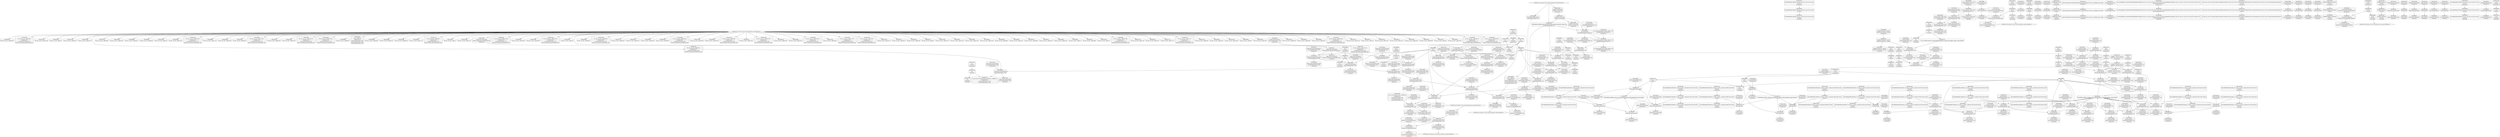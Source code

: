 digraph {
	CE0x4410800 [shape=record,shape=Mrecord,label="{CE0x4410800|avc_has_perm:tsid|Function::avc_has_perm&Arg::tsid::|*SummSource*}"]
	CE0x43f7d20 [shape=record,shape=Mrecord,label="{CE0x43f7d20|80:_i32,_112:_i8*,_:_CRE_40,41_}"]
	CE0x443ac50 [shape=record,shape=Mrecord,label="{CE0x443ac50|i8*_getelementptr_inbounds_(_45_x_i8_,_45_x_i8_*_.str12,_i32_0,_i32_0)|*Constant*|*SummSource*}"]
	CE0x440daa0 [shape=record,shape=Mrecord,label="{CE0x440daa0|current_sid:tmp}"]
	CE0x43ff500 [shape=record,shape=Mrecord,label="{CE0x43ff500|80:_i32,_112:_i8*,_:_CRE_136,144_|*MultipleSource*|security/selinux/hooks.c,5327|Function::selinux_shm_associate&Arg::shp::}"]
	CE0x44139f0 [shape=record,shape=Mrecord,label="{CE0x44139f0|selinux_shm_associate:call3|security/selinux/hooks.c,5332}"]
	CE0x4436930 [shape=record,shape=Mrecord,label="{CE0x4436930|current_sid:call4|security/selinux/hooks.c,218}"]
	CE0x43f7b70 [shape=record,shape=Mrecord,label="{CE0x43f7b70|80:_i32,_112:_i8*,_:_CRE_38,39_}"]
	CE0x4445900 [shape=record,shape=Mrecord,label="{CE0x4445900|current_sid:tmp23|security/selinux/hooks.c,218|*SummSink*}"]
	CE0x44452f0 [shape=record,shape=Mrecord,label="{CE0x44452f0|current_sid:tmp22|security/selinux/hooks.c,218|*SummSource*}"]
	CE0x43f95b0 [shape=record,shape=Mrecord,label="{CE0x43f95b0|i32_0|*Constant*|*SummSource*}"]
	CE0x43ea560 [shape=record,shape=Mrecord,label="{CE0x43ea560|GLOBAL:current_task|Global_var:current_task|*SummSink*}"]
	CE0x44143a0 [shape=record,shape=Mrecord,label="{CE0x44143a0|80:_i32,_112:_i8*,_:_CRE_15,16_}"]
	CE0x43f2fb0 [shape=record,shape=Mrecord,label="{CE0x43f2fb0|current_sid:call|security/selinux/hooks.c,218|*SummSink*}"]
	CE0x43ff6a0 [shape=record,shape=Mrecord,label="{CE0x43ff6a0|80:_i32,_112:_i8*,_:_CRE_144,152_|*MultipleSource*|security/selinux/hooks.c,5327|Function::selinux_shm_associate&Arg::shp::}"]
	CE0x4400000 [shape=record,shape=Mrecord,label="{CE0x4400000|80:_i32,_112:_i8*,_:_CRE_176,184_|*MultipleSource*|security/selinux/hooks.c,5327|Function::selinux_shm_associate&Arg::shp::}"]
	CE0x440e2d0 [shape=record,shape=Mrecord,label="{CE0x440e2d0|i64*_getelementptr_inbounds_(_11_x_i64_,_11_x_i64_*___llvm_gcov_ctr125,_i64_0,_i64_0)|*Constant*|*SummSource*}"]
	CE0x4407e60 [shape=record,shape=Mrecord,label="{CE0x4407e60|selinux_shm_associate:sid2|security/selinux/hooks.c,5332}"]
	CE0x4404e00 [shape=record,shape=Mrecord,label="{CE0x4404e00|i64*_getelementptr_inbounds_(_11_x_i64_,_11_x_i64_*___llvm_gcov_ctr125,_i64_0,_i64_6)|*Constant*|*SummSource*}"]
	CE0x43fb440 [shape=record,shape=Mrecord,label="{CE0x43fb440|80:_i32,_112:_i8*,_:_CRE_66,67_}"]
	CE0x441c510 [shape=record,shape=Mrecord,label="{CE0x441c510|current_sid:call4|security/selinux/hooks.c,218|*SummSink*}"]
	CE0x4424b80 [shape=record,shape=Mrecord,label="{CE0x4424b80|i64*_getelementptr_inbounds_(_11_x_i64_,_11_x_i64_*___llvm_gcov_ctr125,_i64_0,_i64_1)|*Constant*}"]
	CE0x43fdf60 [shape=record,shape=Mrecord,label="{CE0x43fdf60|_call_void_mcount()_#3|*SummSource*}"]
	CE0x4418190 [shape=record,shape=Mrecord,label="{CE0x4418190|selinux_shm_associate:key|security/selinux/hooks.c,5330}"]
	CE0x4410120 [shape=record,shape=Mrecord,label="{CE0x4410120|selinux_shm_associate:security|security/selinux/hooks.c,5327|*SummSource*}"]
	CE0x43eaec0 [shape=record,shape=Mrecord,label="{CE0x43eaec0|i16_28|*Constant*|*SummSink*}"]
	CE0x43ea4a0 [shape=record,shape=Mrecord,label="{CE0x43ea4a0|GLOBAL:current_task|Global_var:current_task|*SummSource*}"]
	CE0x44217a0 [shape=record,shape=Mrecord,label="{CE0x44217a0|i64_0|*Constant*|*SummSink*}"]
	CE0x4417f50 [shape=record,shape=Mrecord,label="{CE0x4417f50|i8_4|*Constant*|*SummSink*}"]
	"CONST[source:0(mediator),value:2(dynamic)][purpose:{object}][SnkIdx:1]"
	CE0x441cbf0 [shape=record,shape=Mrecord,label="{CE0x441cbf0|get_current:entry}"]
	CE0x43fb790 [shape=record,shape=Mrecord,label="{CE0x43fb790|i32_1|*Constant*}"]
	CE0x4423e80 [shape=record,shape=Mrecord,label="{CE0x4423e80|i64_4|*Constant*|*SummSink*}"]
	CE0x443b160 [shape=record,shape=Mrecord,label="{CE0x443b160|i64*_getelementptr_inbounds_(_11_x_i64_,_11_x_i64_*___llvm_gcov_ctr125,_i64_0,_i64_9)|*Constant*|*SummSource*}"]
	CE0x43f97c0 [shape=record,shape=Mrecord,label="{CE0x43f97c0|selinux_shm_associate:shp|Function::selinux_shm_associate&Arg::shp::}"]
	CE0x4405940 [shape=record,shape=Mrecord,label="{CE0x4405940|current_sid:tmp14|security/selinux/hooks.c,218|*SummSource*}"]
	CE0x43f46a0 [shape=record,shape=Mrecord,label="{CE0x43f46a0|selinux_shm_associate:key|security/selinux/hooks.c,5330|*SummSource*}"]
	CE0x4408860 [shape=record,shape=Mrecord,label="{CE0x4408860|4:_i32,_:_CRE_4,8_|*MultipleSource*|security/selinux/hooks.c,5327|security/selinux/hooks.c,5332|security/selinux/hooks.c,5327}"]
	CE0x44087f0 [shape=record,shape=Mrecord,label="{CE0x44087f0|4:_i32,_:_CRE_0,2_|*MultipleSource*|security/selinux/hooks.c,5327|security/selinux/hooks.c,5332|security/selinux/hooks.c,5327}"]
	CE0x43ee490 [shape=record,shape=Mrecord,label="{CE0x43ee490|selinux_shm_associate:call|security/selinux/hooks.c,5325|*SummSink*}"]
	CE0x441e900 [shape=record,shape=Mrecord,label="{CE0x441e900|i64_3|*Constant*}"]
	CE0x44004a0 [shape=record,shape=Mrecord,label="{CE0x44004a0|current_sid:tmp3}"]
	CE0x440b480 [shape=record,shape=Mrecord,label="{CE0x440b480|80:_i32,_112:_i8*,_:_CRE_48,49_}"]
	CE0x441eb10 [shape=record,shape=Mrecord,label="{CE0x441eb10|i64_0|*Constant*}"]
	CE0x4406e00 [shape=record,shape=Mrecord,label="{CE0x4406e00|_ret_i32_%call3,_!dbg_!27729|security/selinux/hooks.c,5332}"]
	CE0x43f3750 [shape=record,shape=Mrecord,label="{CE0x43f3750|0:_i8,_8:_i32,_24:_%struct.selinux_audit_data*,_:_SCMRE_0,1_|*MultipleSource*|security/selinux/hooks.c, 5324|security/selinux/hooks.c,5329}"]
	CE0x440b240 [shape=record,shape=Mrecord,label="{CE0x440b240|selinux_shm_associate:tmp2|*SummSource*}"]
	CE0x440b940 [shape=record,shape=Mrecord,label="{CE0x440b940|80:_i32,_112:_i8*,_:_CRE_52,53_}"]
	CE0x4410f60 [shape=record,shape=Mrecord,label="{CE0x4410f60|80:_i32,_112:_i8*,_:_CRE_69,70_}"]
	CE0x440e160 [shape=record,shape=Mrecord,label="{CE0x440e160|i64*_getelementptr_inbounds_(_11_x_i64_,_11_x_i64_*___llvm_gcov_ctr125,_i64_0,_i64_0)|*Constant*}"]
	CE0x4409180 [shape=record,shape=Mrecord,label="{CE0x4409180|_ret_i32_%call3,_!dbg_!27729|security/selinux/hooks.c,5332|*SummSource*}"]
	CE0x4415ac0 [shape=record,shape=Mrecord,label="{CE0x4415ac0|i64_1|*Constant*}"]
	CE0x440d810 [shape=record,shape=Mrecord,label="{CE0x440d810|80:_i32,_112:_i8*,_:_CRE_11,12_}"]
	CE0x443abe0 [shape=record,shape=Mrecord,label="{CE0x443abe0|i8*_getelementptr_inbounds_(_45_x_i8_,_45_x_i8_*_.str12,_i32_0,_i32_0)|*Constant*}"]
	CE0x43fcac0 [shape=record,shape=Mrecord,label="{CE0x43fcac0|80:_i32,_112:_i8*,_:_CRE_88,92_|*MultipleSource*|security/selinux/hooks.c,5327|Function::selinux_shm_associate&Arg::shp::}"]
	CE0x443d8f0 [shape=record,shape=Mrecord,label="{CE0x443d8f0|i32_218|*Constant*}"]
	CE0x440f4e0 [shape=record,shape=Mrecord,label="{CE0x440f4e0|selinux_shm_associate:shm_perm|security/selinux/hooks.c,5327}"]
	CE0x4402650 [shape=record,shape=Mrecord,label="{CE0x4402650|current_sid:if.end|*SummSource*}"]
	CE0x4425980 [shape=record,shape=Mrecord,label="{CE0x4425980|current_sid:tmp16|security/selinux/hooks.c,218|*SummSource*}"]
	CE0x4412c00 [shape=record,shape=Mrecord,label="{CE0x4412c00|current_sid:entry|*SummSource*}"]
	CE0x441ca60 [shape=record,shape=Mrecord,label="{CE0x441ca60|GLOBAL:get_current|*Constant*|*SummSink*}"]
	CE0x44446f0 [shape=record,shape=Mrecord,label="{CE0x44446f0|current_sid:tmp21|security/selinux/hooks.c,218|*SummSink*}"]
	CE0x4413b60 [shape=record,shape=Mrecord,label="{CE0x4413b60|selinux_shm_associate:key|security/selinux/hooks.c,5330|*SummSink*}"]
	CE0x44040e0 [shape=record,shape=Mrecord,label="{CE0x44040e0|i64_5|*Constant*}"]
	CE0x43ea7e0 [shape=record,shape=Mrecord,label="{CE0x43ea7e0|%struct.task_struct*_(%struct.task_struct**)*_asm_movq_%gs:$_1:P_,$0_,_r,im,_dirflag_,_fpsr_,_flags_|*SummSource*}"]
	CE0x4445e30 [shape=record,shape=Mrecord,label="{CE0x4445e30|current_sid:sid|security/selinux/hooks.c,220}"]
	CE0x4402540 [shape=record,shape=Mrecord,label="{CE0x4402540|current_sid:land.lhs.true|*SummSink*}"]
	CE0x4417dc0 [shape=record,shape=Mrecord,label="{CE0x4417dc0|i8_4|*Constant*|*SummSource*}"]
	CE0x4444bd0 [shape=record,shape=Mrecord,label="{CE0x4444bd0|COLLAPSED:_CMRE:_elem_0::|security/selinux/hooks.c,218}"]
	CE0x43f4f50 [shape=record,shape=Mrecord,label="{CE0x43f4f50|i32_3|*Constant*|*SummSink*}"]
	CE0x4444d40 [shape=record,shape=Mrecord,label="{CE0x4444d40|current_sid:security|security/selinux/hooks.c,218}"]
	CE0x4423d50 [shape=record,shape=Mrecord,label="{CE0x4423d50|i64_4|*Constant*|*SummSource*}"]
	CE0x5aab7b0 [shape=record,shape=Mrecord,label="{CE0x5aab7b0|80:_i32,_112:_i8*,_:_CRE_1,2_}"]
	CE0x4436b20 [shape=record,shape=Mrecord,label="{CE0x4436b20|current_sid:call4|security/selinux/hooks.c,218|*SummSource*}"]
	CE0x44142b0 [shape=record,shape=Mrecord,label="{CE0x44142b0|80:_i32,_112:_i8*,_:_CRE_14,15_}"]
	CE0x43ff320 [shape=record,shape=Mrecord,label="{CE0x43ff320|80:_i32,_112:_i8*,_:_CRE_128,136_|*MultipleSource*|security/selinux/hooks.c,5327|Function::selinux_shm_associate&Arg::shp::}"]
	CE0x4426430 [shape=record,shape=Mrecord,label="{CE0x4426430|_call_void_lockdep_rcu_suspicious(i8*_getelementptr_inbounds_(_25_x_i8_,_25_x_i8_*_.str3,_i32_0,_i32_0),_i32_218,_i8*_getelementptr_inbounds_(_45_x_i8_,_45_x_i8_*_.str12,_i32_0,_i32_0))_#10,_!dbg_!27727|security/selinux/hooks.c,218|*SummSource*}"]
	CE0x4412b00 [shape=record,shape=Mrecord,label="{CE0x4412b00|current_sid:entry}"]
	CE0x44011d0 [shape=record,shape=Mrecord,label="{CE0x44011d0|80:_i32,_112:_i8*,_:_CRE_112,120_|*MultipleSource*|security/selinux/hooks.c,5327|Function::selinux_shm_associate&Arg::shp::}"]
	CE0x43f6a40 [shape=record,shape=Mrecord,label="{CE0x43f6a40|80:_i32,_112:_i8*,_:_CRE_19,20_}"]
	CE0x4444db0 [shape=record,shape=Mrecord,label="{CE0x4444db0|current_sid:security|security/selinux/hooks.c,218|*SummSource*}"]
	"CONST[source:0(mediator),value:2(dynamic)][purpose:{subject}][SrcIdx:3]"
	CE0x443c5a0 [shape=record,shape=Mrecord,label="{CE0x443c5a0|i64*_getelementptr_inbounds_(_11_x_i64_,_11_x_i64_*___llvm_gcov_ctr125,_i64_0,_i64_10)|*Constant*|*SummSource*}"]
	CE0x4413d20 [shape=record,shape=Mrecord,label="{CE0x4413d20|i32_(i32,_i32,_i16,_i32,_%struct.common_audit_data*)*_bitcast_(i32_(i32,_i32,_i16,_i32,_%struct.common_audit_data.495*)*_avc_has_perm_to_i32_(i32,_i32,_i16,_i32,_%struct.common_audit_data*)*)|*Constant*|*SummSink*}"]
	CE0x440ce90 [shape=record,shape=Mrecord,label="{CE0x440ce90|80:_i32,_112:_i8*,_:_CRE_58,59_}"]
	CE0x4417390 [shape=record,shape=Mrecord,label="{CE0x4417390|selinux_shm_associate:type|security/selinux/hooks.c,5329}"]
	CE0x440ff00 [shape=record,shape=Mrecord,label="{CE0x440ff00|i32_10|*Constant*|*SummSink*}"]
	CE0x43f0210 [shape=record,shape=Mrecord,label="{CE0x43f0210|i32_78|*Constant*}"]
	CE0x4405e10 [shape=record,shape=Mrecord,label="{CE0x4405e10|i32_(i32,_i32,_i16,_i32,_%struct.common_audit_data*)*_bitcast_(i32_(i32,_i32,_i16,_i32,_%struct.common_audit_data.495*)*_avc_has_perm_to_i32_(i32,_i32,_i16,_i32,_%struct.common_audit_data*)*)|*Constant*|*SummSource*}"]
	CE0x43fc2d0 [shape=record,shape=Mrecord,label="{CE0x43fc2d0|i64*_getelementptr_inbounds_(_2_x_i64_,_2_x_i64_*___llvm_gcov_ctr312,_i64_0,_i64_1)|*Constant*|*SummSource*}"]
	CE0x43f2930 [shape=record,shape=Mrecord,label="{CE0x43f2930|current_sid:tmp8|security/selinux/hooks.c,218|*SummSource*}"]
	CE0x4402e20 [shape=record,shape=Mrecord,label="{CE0x4402e20|current_sid:tmp7|security/selinux/hooks.c,218}"]
	CE0x4401650 [shape=record,shape=Mrecord,label="{CE0x4401650|current_sid:sid|security/selinux/hooks.c,220|*SummSink*}"]
	CE0x44010a0 [shape=record,shape=Mrecord,label="{CE0x44010a0|80:_i32,_112:_i8*,_:_CRE_104,112_|*MultipleSource*|security/selinux/hooks.c,5327|Function::selinux_shm_associate&Arg::shp::}"]
	CE0x4425410 [shape=record,shape=Mrecord,label="{CE0x4425410|current_sid:tmp15|security/selinux/hooks.c,218|*SummSink*}"]
	CE0x4444860 [shape=record,shape=Mrecord,label="{CE0x4444860|i32_22|*Constant*|*SummSource*}"]
	CE0x44354d0 [shape=record,shape=Mrecord,label="{CE0x44354d0|_call_void_mcount()_#3|*SummSource*}"]
	CE0x440b0e0 [shape=record,shape=Mrecord,label="{CE0x440b0e0|current_sid:land.lhs.true}"]
	CE0x4404150 [shape=record,shape=Mrecord,label="{CE0x4404150|i64_5|*Constant*|*SummSource*}"]
	CE0x4404220 [shape=record,shape=Mrecord,label="{CE0x4404220|i64_5|*Constant*|*SummSink*}"]
	CE0x4407bc0 [shape=record,shape=Mrecord,label="{CE0x4407bc0|selinux_shm_associate:ipc_id|security/selinux/hooks.c,5330|*SummSink*}"]
	CE0x440f550 [shape=record,shape=Mrecord,label="{CE0x440f550|80:_i32,_112:_i8*,_:_CRE_5,6_}"]
	CE0x4406c50 [shape=record,shape=Mrecord,label="{CE0x4406c50|current_sid:do.body|*SummSource*}"]
	CE0x44402a0 [shape=record,shape=Mrecord,label="{CE0x44402a0|current_sid:tmp21|security/selinux/hooks.c,218}"]
	CE0x4435630 [shape=record,shape=Mrecord,label="{CE0x4435630|get_current:tmp4|./arch/x86/include/asm/current.h,14}"]
	CE0x4422b00 [shape=record,shape=Mrecord,label="{CE0x4422b00|current_sid:tmp2|*SummSink*}"]
	CE0x4424560 [shape=record,shape=Mrecord,label="{CE0x4424560|current_sid:if.then}"]
	CE0x4415300 [shape=record,shape=Mrecord,label="{CE0x4415300|_ret_i32_%tmp24,_!dbg_!27742|security/selinux/hooks.c,220}"]
	CE0x440e480 [shape=record,shape=Mrecord,label="{CE0x440e480|i64*_getelementptr_inbounds_(_11_x_i64_,_11_x_i64_*___llvm_gcov_ctr125,_i64_0,_i64_0)|*Constant*|*SummSink*}"]
	CE0x443c1c0 [shape=record,shape=Mrecord,label="{CE0x443c1c0|i64*_getelementptr_inbounds_(_11_x_i64_,_11_x_i64_*___llvm_gcov_ctr125,_i64_0,_i64_10)|*Constant*}"]
	CE0x440fdd0 [shape=record,shape=Mrecord,label="{CE0x440fdd0|i32_10|*Constant*|*SummSource*}"]
	CE0x43f0280 [shape=record,shape=Mrecord,label="{CE0x43f0280|i32_78|*Constant*|*SummSink*}"]
	CE0x44215f0 [shape=record,shape=Mrecord,label="{CE0x44215f0|GLOBAL:__llvm_gcov_ctr125|Global_var:__llvm_gcov_ctr125|*SummSink*}"]
	CE0x4406570 [shape=record,shape=Mrecord,label="{CE0x4406570|avc_has_perm:auditdata|Function::avc_has_perm&Arg::auditdata::}"]
	CE0x43ea9b0 [shape=record,shape=Mrecord,label="{CE0x43ea9b0|avc_has_perm:ssid|Function::avc_has_perm&Arg::ssid::}"]
	CE0x443c650 [shape=record,shape=Mrecord,label="{CE0x443c650|i64*_getelementptr_inbounds_(_11_x_i64_,_11_x_i64_*___llvm_gcov_ctr125,_i64_0,_i64_10)|*Constant*|*SummSink*}"]
	CE0x440b5b0 [shape=record,shape=Mrecord,label="{CE0x440b5b0|80:_i32,_112:_i8*,_:_CRE_49,50_}"]
	CE0x43fb720 [shape=record,shape=Mrecord,label="{CE0x43fb720|selinux_shm_associate:tmp1|*SummSink*}"]
	CE0x4413bd0 [shape=record,shape=Mrecord,label="{CE0x4413bd0|selinux_shm_associate:tmp6|security/selinux/hooks.c,5330|*SummSource*}"]
	CE0x4400d20 [shape=record,shape=Mrecord,label="{CE0x4400d20|80:_i32,_112:_i8*,_:_CRE_96,100_|*MultipleSource*|security/selinux/hooks.c,5327|Function::selinux_shm_associate&Arg::shp::}"]
	CE0x4445560 [shape=record,shape=Mrecord,label="{CE0x4445560|current_sid:tmp22|security/selinux/hooks.c,218|*SummSink*}"]
	CE0x4440420 [shape=record,shape=Mrecord,label="{CE0x4440420|current_sid:tmp21|security/selinux/hooks.c,218|*SummSource*}"]
	CE0x4412110 [shape=record,shape=Mrecord,label="{CE0x4412110|80:_i32,_112:_i8*,_:_CRE_46,47_}"]
	CE0x44348b0 [shape=record,shape=Mrecord,label="{CE0x44348b0|current_sid:tmp11|security/selinux/hooks.c,218}"]
	CE0x441ee50 [shape=record,shape=Mrecord,label="{CE0x441ee50|current_sid:tmp4|security/selinux/hooks.c,218|*SummSource*}"]
	CE0x4401cc0 [shape=record,shape=Mrecord,label="{CE0x4401cc0|i64*_getelementptr_inbounds_(_2_x_i64_,_2_x_i64_*___llvm_gcov_ctr98,_i64_0,_i64_0)|*Constant*|*SummSource*}"]
	CE0x44043f0 [shape=record,shape=Mrecord,label="{CE0x44043f0|current_sid:tmp9|security/selinux/hooks.c,218|*SummSource*}"]
	CE0x4408150 [shape=record,shape=Mrecord,label="{CE0x4408150|selinux_shm_associate:sid2|security/selinux/hooks.c,5332|*SummSource*}"]
	CE0x4403cc0 [shape=record,shape=Mrecord,label="{CE0x4403cc0|80:_i32,_112:_i8*,_:_CRE_56,57_}"]
	CE0x441eba0 [shape=record,shape=Mrecord,label="{CE0x441eba0|i64_2|*Constant*}"]
	CE0x440f080 [shape=record,shape=Mrecord,label="{CE0x440f080|80:_i32,_112:_i8*,_:_CRE_29,30_}"]
	CE0x4412360 [shape=record,shape=Mrecord,label="{CE0x4412360|i64*_getelementptr_inbounds_(_2_x_i64_,_2_x_i64_*___llvm_gcov_ctr312,_i64_0,_i64_0)|*Constant*|*SummSource*}"]
	CE0x440d350 [shape=record,shape=Mrecord,label="{CE0x440d350|80:_i32,_112:_i8*,_:_CRE_62,63_}"]
	CE0x4415290 [shape=record,shape=Mrecord,label="{CE0x4415290|current_sid:entry|*SummSink*}"]
	CE0x4441cf0 [shape=record,shape=Mrecord,label="{CE0x4441cf0|current_sid:tmp24|security/selinux/hooks.c,220|*SummSink*}"]
	CE0x4400f00 [shape=record,shape=Mrecord,label="{CE0x4400f00|80:_i32,_112:_i8*,_:_CRE_100,102_|*MultipleSource*|security/selinux/hooks.c,5327|Function::selinux_shm_associate&Arg::shp::}"]
	CE0x441d130 [shape=record,shape=Mrecord,label="{CE0x441d130|i64*_getelementptr_inbounds_(_11_x_i64_,_11_x_i64_*___llvm_gcov_ctr125,_i64_0,_i64_8)|*Constant*|*SummSource*}"]
	CE0x4411d80 [shape=record,shape=Mrecord,label="{CE0x4411d80|80:_i32,_112:_i8*,_:_CRE_43,44_}"]
	CE0x43fd970 [shape=record,shape=Mrecord,label="{CE0x43fd970|get_current:tmp1|*SummSink*}"]
	CE0x440ff70 [shape=record,shape=Mrecord,label="{CE0x440ff70|selinux_shm_associate:tmp4|security/selinux/hooks.c,5327}"]
	CE0x4423230 [shape=record,shape=Mrecord,label="{CE0x4423230|get_current:tmp4|./arch/x86/include/asm/current.h,14|*SummSink*}"]
	CE0x43ed5b0 [shape=record,shape=Mrecord,label="{CE0x43ed5b0|current_sid:do.end|*SummSink*}"]
	CE0x43eb1c0 [shape=record,shape=Mrecord,label="{CE0x43eb1c0|avc_has_perm:tclass|Function::avc_has_perm&Arg::tclass::|*SummSource*}"]
	CE0x43f0d70 [shape=record,shape=Mrecord,label="{CE0x43f0d70|i64*_getelementptr_inbounds_(_2_x_i64_,_2_x_i64_*___llvm_gcov_ctr312,_i64_0,_i64_0)|*Constant*|*SummSink*}"]
	CE0x443da90 [shape=record,shape=Mrecord,label="{CE0x443da90|i32_218|*Constant*|*SummSource*}"]
	CE0x43fead0 [shape=record,shape=Mrecord,label="{CE0x43fead0|get_current:tmp1|*SummSource*}"]
	CE0x43fda80 [shape=record,shape=Mrecord,label="{CE0x43fda80|80:_i32,_112:_i8*,_:_CRE_33,34_}"]
	CE0x43fe6d0 [shape=record,shape=Mrecord,label="{CE0x43fe6d0|get_current:tmp1}"]
	CE0x43f2770 [shape=record,shape=Mrecord,label="{CE0x43f2770|0:_i8,_:_GCMR_current_sid.__warned_internal_global_i8_0,_section_.data.unlikely_,_align_1:_elem_0:default:}"]
	CE0x443d1a0 [shape=record,shape=Mrecord,label="{CE0x443d1a0|GLOBAL:lockdep_rcu_suspicious|*Constant*}"]
	CE0x4410660 [shape=record,shape=Mrecord,label="{CE0x4410660|avc_has_perm:tsid|Function::avc_has_perm&Arg::tsid::}"]
	CE0x43f4d60 [shape=record,shape=Mrecord,label="{CE0x43f4d60|i32_3|*Constant*|*SummSource*}"]
	CE0x4403420 [shape=record,shape=Mrecord,label="{CE0x4403420|GLOBAL:current_sid.__warned|Global_var:current_sid.__warned}"]
	CE0x4410aa0 [shape=record,shape=Mrecord,label="{CE0x4410aa0|i16_28|*Constant*}"]
	CE0x43f6570 [shape=record,shape=Mrecord,label="{CE0x43f6570|selinux_shm_associate:ad|security/selinux/hooks.c, 5324}"]
	CE0x4406240 [shape=record,shape=Mrecord,label="{CE0x4406240|avc_has_perm:requested|Function::avc_has_perm&Arg::requested::}"]
	CE0x443b360 [shape=record,shape=Mrecord,label="{CE0x443b360|current_sid:tmp17|security/selinux/hooks.c,218}"]
	CE0x4423990 [shape=record,shape=Mrecord,label="{CE0x4423990|current_sid:tobool1|security/selinux/hooks.c,218|*SummSink*}"]
	CE0x4404a70 [shape=record,shape=Mrecord,label="{CE0x4404a70|GLOBAL:current_sid|*Constant*}"]
	CE0x43fcca0 [shape=record,shape=Mrecord,label="{CE0x43fcca0|80:_i32,_112:_i8*,_:_CRE_92,96_|*MultipleSource*|security/selinux/hooks.c,5327|Function::selinux_shm_associate&Arg::shp::}"]
	CE0x43eb520 [shape=record,shape=Mrecord,label="{CE0x43eb520|i32_64|*Constant*|*SummSource*}"]
	CE0x43f7e10 [shape=record,shape=Mrecord,label="{CE0x43f7e10|80:_i32,_112:_i8*,_:_CRE_41,42_}"]
	CE0x44013e0 [shape=record,shape=Mrecord,label="{CE0x44013e0|80:_i32,_112:_i8*,_:_CRE_120,128_|*MultipleSource*|security/selinux/hooks.c,5327|Function::selinux_shm_associate&Arg::shp::}"]
	CE0x4410500 [shape=record,shape=Mrecord,label="{CE0x4410500|avc_has_perm:ssid|Function::avc_has_perm&Arg::ssid::|*SummSource*}"]
	CE0x443c6c0 [shape=record,shape=Mrecord,label="{CE0x443c6c0|current_sid:tmp19|security/selinux/hooks.c,218|*SummSink*}"]
	CE0x440d220 [shape=record,shape=Mrecord,label="{CE0x440d220|80:_i32,_112:_i8*,_:_CRE_61,62_}"]
	CE0x4403960 [shape=record,shape=Mrecord,label="{CE0x4403960|80:_i32,_112:_i8*,_:_CRE_53,54_}"]
	CE0x441dc60 [shape=record,shape=Mrecord,label="{CE0x441dc60|i64*_getelementptr_inbounds_(_11_x_i64_,_11_x_i64_*___llvm_gcov_ctr125,_i64_0,_i64_8)|*Constant*}"]
	CE0x44065e0 [shape=record,shape=Mrecord,label="{CE0x44065e0|avc_has_perm:auditdata|Function::avc_has_perm&Arg::auditdata::|*SummSource*}"]
	CE0x43eb600 [shape=record,shape=Mrecord,label="{CE0x43eb600|i32_64|*Constant*|*SummSink*}"]
	CE0x44068b0 [shape=record,shape=Mrecord,label="{CE0x44068b0|_ret_i32_%retval.0,_!dbg_!27728|security/selinux/avc.c,775|*SummSource*}"]
	CE0x43f7050 [shape=record,shape=Mrecord,label="{CE0x43f7050|selinux_shm_associate:tmp2|*SummSink*}"]
	CE0x443b790 [shape=record,shape=Mrecord,label="{CE0x443b790|current_sid:tmp17|security/selinux/hooks.c,218|*SummSink*}"]
	CE0x44419d0 [shape=record,shape=Mrecord,label="{CE0x44419d0|current_sid:tmp24|security/selinux/hooks.c,220}"]
	CE0x4473220 [shape=record,shape=Mrecord,label="{CE0x4473220|get_current:tmp3}"]
	CE0x44733b0 [shape=record,shape=Mrecord,label="{CE0x44733b0|get_current:tmp3|*SummSource*}"]
	CE0x4401900 [shape=record,shape=Mrecord,label="{CE0x4401900|0:_i32,_4:_i32,_8:_i32,_12:_i32,_:_CMRE_4,8_|*MultipleSource*|security/selinux/hooks.c,218|security/selinux/hooks.c,218|security/selinux/hooks.c,220}"]
	CE0x43ff880 [shape=record,shape=Mrecord,label="{CE0x43ff880|80:_i32,_112:_i8*,_:_CRE_152,160_|*MultipleSource*|security/selinux/hooks.c,5327|Function::selinux_shm_associate&Arg::shp::}"]
	CE0x441cef0 [shape=record,shape=Mrecord,label="{CE0x441cef0|current_sid:tmp15|security/selinux/hooks.c,218}"]
	CE0x443bbc0 [shape=record,shape=Mrecord,label="{CE0x443bbc0|current_sid:tmp18|security/selinux/hooks.c,218|*SummSource*}"]
	CE0x43f6fe0 [shape=record,shape=Mrecord,label="{CE0x43f6fe0|selinux_shm_associate:tmp2}"]
	CE0x43ed370 [shape=record,shape=Mrecord,label="{CE0x43ed370|current_sid:do.end}"]
	CE0x44253a0 [shape=record,shape=Mrecord,label="{CE0x44253a0|current_sid:tmp15|security/selinux/hooks.c,218|*SummSource*}"]
	CE0x4411eb0 [shape=record,shape=Mrecord,label="{CE0x4411eb0|80:_i32,_112:_i8*,_:_CRE_44,45_}"]
	CE0x43ffe20 [shape=record,shape=Mrecord,label="{CE0x43ffe20|80:_i32,_112:_i8*,_:_CRE_172,176_|*MultipleSource*|security/selinux/hooks.c,5327|Function::selinux_shm_associate&Arg::shp::}"]
	CE0x443c2f0 [shape=record,shape=Mrecord,label="{CE0x443c2f0|current_sid:tmp19|security/selinux/hooks.c,218|*SummSource*}"]
	CE0x4410e30 [shape=record,shape=Mrecord,label="{CE0x4410e30|80:_i32,_112:_i8*,_:_CRE_76,80_|*MultipleSource*|security/selinux/hooks.c,5327|Function::selinux_shm_associate&Arg::shp::}"]
	CE0x4435050 [shape=record,shape=Mrecord,label="{CE0x4435050|current_sid:tmp12|security/selinux/hooks.c,218|*SummSink*}"]
	CE0x44246b0 [shape=record,shape=Mrecord,label="{CE0x44246b0|current_sid:if.then|*SummSource*}"]
	CE0x43eebf0 [shape=record,shape=Mrecord,label="{CE0x43eebf0|selinux_shm_associate:entry}"]
	CE0x441c640 [shape=record,shape=Mrecord,label="{CE0x441c640|GLOBAL:get_current|*Constant*}"]
	CE0x4462d90 [shape=record,shape=Mrecord,label="{CE0x4462d90|i64*_getelementptr_inbounds_(_2_x_i64_,_2_x_i64_*___llvm_gcov_ctr98,_i64_0,_i64_0)|*Constant*|*SummSink*}"]
	CE0x4411090 [shape=record,shape=Mrecord,label="{CE0x4411090|80:_i32,_112:_i8*,_:_CRE_70,71_}"]
	CE0x440f170 [shape=record,shape=Mrecord,label="{CE0x440f170|80:_i32,_112:_i8*,_:_CRE_30,31_}"]
	CE0x441ea30 [shape=record,shape=Mrecord,label="{CE0x441ea30|i64_3|*Constant*|*SummSink*}"]
	CE0x43fdc60 [shape=record,shape=Mrecord,label="{CE0x43fdc60|80:_i32,_112:_i8*,_:_CRE_35,36_}"]
	CE0x4454e60 [shape=record,shape=Mrecord,label="{CE0x4454e60|get_current:tmp2|*SummSource*}"]
	CE0x57d0ce0 [shape=record,shape=Mrecord,label="{CE0x57d0ce0|selinux_shm_associate:shm_perm|security/selinux/hooks.c,5327|*SummSource*}"]
	CE0x43fcd40 [shape=record,shape=Mrecord,label="{CE0x43fcd40|selinux_shm_associate:ad|security/selinux/hooks.c, 5324|*SummSink*}"]
	CE0x43f4570 [shape=record,shape=Mrecord,label="{CE0x43f4570|selinux_shm_associate:shm_perm1|security/selinux/hooks.c,5330|*SummSource*}"]
	CE0x44007a0 [shape=record,shape=Mrecord,label="{CE0x44007a0|i64_1|*Constant*|*SummSource*}"]
	CE0x44174a0 [shape=record,shape=Mrecord,label="{CE0x44174a0|selinux_shm_associate:type|security/selinux/hooks.c,5329|*SummSource*}"]
	CE0x43fb8f0 [shape=record,shape=Mrecord,label="{CE0x43fb8f0|current_sid:tmp1}"]
	CE0x4454df0 [shape=record,shape=Mrecord,label="{CE0x4454df0|get_current:tmp2}"]
	CE0x4402790 [shape=record,shape=Mrecord,label="{CE0x4402790|current_sid:bb}"]
	CE0x4403170 [shape=record,shape=Mrecord,label="{CE0x4403170|80:_i32,_112:_i8*,_:_CRE_3,4_}"]
	CE0x43f96c0 [shape=record,shape=Mrecord,label="{CE0x43f96c0|i32_0|*Constant*|*SummSink*}"]
	CE0x5902a70 [shape=record,shape=Mrecord,label="{CE0x5902a70|selinux_shm_associate:tmp|*SummSink*}"]
	CE0x4445f60 [shape=record,shape=Mrecord,label="{CE0x4445f60|current_sid:sid|security/selinux/hooks.c,220|*SummSource*}"]
	CE0x4404980 [shape=record,shape=Mrecord,label="{CE0x4404980|selinux_shm_associate:call|security/selinux/hooks.c,5325|*SummSource*}"]
	CE0x43ee650 [shape=record,shape=Mrecord,label="{CE0x43ee650|selinux_shm_associate:bb}"]
	CE0x4445780 [shape=record,shape=Mrecord,label="{CE0x4445780|current_sid:tmp23|security/selinux/hooks.c,218|*SummSource*}"]
	CE0x43fe660 [shape=record,shape=Mrecord,label="{CE0x43fe660|i64_1|*Constant*}"]
	CE0x44140d0 [shape=record,shape=Mrecord,label="{CE0x44140d0|80:_i32,_112:_i8*,_:_CRE_12,13_}"]
	CE0x43f2400 [shape=record,shape=Mrecord,label="{CE0x43f2400|current_sid:tmp8|security/selinux/hooks.c,218}"]
	CE0x440db10 [shape=record,shape=Mrecord,label="{CE0x440db10|COLLAPSED:_GCMRE___llvm_gcov_ctr125_internal_global_11_x_i64_zeroinitializer:_elem_0:default:}"]
	CE0x4442020 [shape=record,shape=Mrecord,label="{CE0x4442020|get_current:bb|*SummSink*}"]
	CE0x440b810 [shape=record,shape=Mrecord,label="{CE0x440b810|80:_i32,_112:_i8*,_:_CRE_51,52_}"]
	CE0x4441ea0 [shape=record,shape=Mrecord,label="{CE0x4441ea0|get_current:bb|*SummSource*}"]
	CE0x43f30c0 [shape=record,shape=Mrecord,label="{CE0x43f30c0|i32_0|*Constant*}"]
	CE0x441da20 [shape=record,shape=Mrecord,label="{CE0x441da20|i64*_getelementptr_inbounds_(_11_x_i64_,_11_x_i64_*___llvm_gcov_ctr125,_i64_0,_i64_8)|*Constant*|*SummSink*}"]
	CE0x43fb880 [shape=record,shape=Mrecord,label="{CE0x43fb880|i64_1|*Constant*}"]
	CE0x4442150 [shape=record,shape=Mrecord,label="{CE0x4442150|i64*_getelementptr_inbounds_(_2_x_i64_,_2_x_i64_*___llvm_gcov_ctr98,_i64_0,_i64_0)|*Constant*}"]
	CE0x4408310 [shape=record,shape=Mrecord,label="{CE0x4408310|selinux_shm_associate:sid2|security/selinux/hooks.c,5332|*SummSink*}"]
	CE0x4425700 [shape=record,shape=Mrecord,label="{CE0x4425700|current_sid:tmp16|security/selinux/hooks.c,218}"]
	CE0x4408ae0 [shape=record,shape=Mrecord,label="{CE0x4408ae0|selinux_shm_associate:call3|security/selinux/hooks.c,5332|*SummSource*}"]
	CE0x4403df0 [shape=record,shape=Mrecord,label="{CE0x4403df0|80:_i32,_112:_i8*,_:_CRE_57,58_}"]
	CE0x4408f80 [shape=record,shape=Mrecord,label="{CE0x4408f80|selinux_shm_associate:tmp7|security/selinux/hooks.c,5332|*SummSink*}"]
	CE0x4402920 [shape=record,shape=Mrecord,label="{CE0x4402920|current_sid:tmp6|security/selinux/hooks.c,218|*SummSource*}"]
	CE0x4405ac0 [shape=record,shape=Mrecord,label="{CE0x4405ac0|current_sid:tmp14|security/selinux/hooks.c,218|*SummSink*}"]
	CE0x4422e60 [shape=record,shape=Mrecord,label="{CE0x4422e60|_call_void_mcount()_#3}"]
	CE0x43f19c0 [shape=record,shape=Mrecord,label="{CE0x43f19c0|_ret_%struct.task_struct*_%tmp4,_!dbg_!27714|./arch/x86/include/asm/current.h,14}"]
	CE0x4405560 [shape=record,shape=Mrecord,label="{CE0x4405560|current_sid:tmp13|security/selinux/hooks.c,218|*SummSink*}"]
	CE0x441c8e0 [shape=record,shape=Mrecord,label="{CE0x441c8e0|GLOBAL:get_current|*Constant*|*SummSource*}"]
	CE0x4423160 [shape=record,shape=Mrecord,label="{CE0x4423160|get_current:tmp4|./arch/x86/include/asm/current.h,14|*SummSource*}"]
	CE0x43fde40 [shape=record,shape=Mrecord,label="{CE0x43fde40|80:_i32,_112:_i8*,_:_CRE_37,38_}"]
	CE0x43ed2a0 [shape=record,shape=Mrecord,label="{CE0x43ed2a0|current_sid:if.then|*SummSink*}"]
	CE0x4404750 [shape=record,shape=Mrecord,label="{CE0x4404750|current_sid:tmp10|security/selinux/hooks.c,218|*SummSource*}"]
	CE0x443ca50 [shape=record,shape=Mrecord,label="{CE0x443ca50|current_sid:tmp20|security/selinux/hooks.c,218|*SummSink*}"]
	CE0x43f0650 [shape=record,shape=Mrecord,label="{CE0x43f0650|current_sid:cred|security/selinux/hooks.c,218|*SummSink*}"]
	CE0x43ea330 [shape=record,shape=Mrecord,label="{CE0x43ea330|avc_has_perm:entry|*SummSource*}"]
	CE0x443acc0 [shape=record,shape=Mrecord,label="{CE0x443acc0|i8*_getelementptr_inbounds_(_45_x_i8_,_45_x_i8_*_.str12,_i32_0,_i32_0)|*Constant*|*SummSink*}"]
	CE0x44260b0 [shape=record,shape=Mrecord,label="{CE0x44260b0|i8*_getelementptr_inbounds_(_25_x_i8_,_25_x_i8_*_.str3,_i32_0,_i32_0)|*Constant*}"]
	CE0x4424360 [shape=record,shape=Mrecord,label="{CE0x4424360|current_sid:if.end|*SummSink*}"]
	CE0x440d0f0 [shape=record,shape=Mrecord,label="{CE0x440d0f0|80:_i32,_112:_i8*,_:_CRE_60,61_}"]
	CE0x4400430 [shape=record,shape=Mrecord,label="{CE0x4400430|current_sid:tmp2|*SummSource*}"]
	CE0x4405480 [shape=record,shape=Mrecord,label="{CE0x4405480|current_sid:tmp13|security/selinux/hooks.c,218}"]
	CE0x4418910 [shape=record,shape=Mrecord,label="{CE0x4418910|current_sid:tobool|security/selinux/hooks.c,218}"]
	CE0x441ec10 [shape=record,shape=Mrecord,label="{CE0x441ec10|i64_2|*Constant*|*SummSource*}"]
	CE0x44218b0 [shape=record,shape=Mrecord,label="{CE0x44218b0|current_sid:tmp6|security/selinux/hooks.c,218}"]
	CE0x44044c0 [shape=record,shape=Mrecord,label="{CE0x44044c0|current_sid:tmp9|security/selinux/hooks.c,218|*SummSink*}"]
	CE0x440b6e0 [shape=record,shape=Mrecord,label="{CE0x440b6e0|80:_i32,_112:_i8*,_:_CRE_50,51_}"]
	CE0x443d530 [shape=record,shape=Mrecord,label="{CE0x443d530|i8*_getelementptr_inbounds_(_25_x_i8_,_25_x_i8_*_.str3,_i32_0,_i32_0)|*Constant*|*SummSource*}"]
	CE0x4404070 [shape=record,shape=Mrecord,label="{CE0x4404070|current_sid:tmp10|security/selinux/hooks.c,218}"]
	CE0x44263c0 [shape=record,shape=Mrecord,label="{CE0x44263c0|_call_void_lockdep_rcu_suspicious(i8*_getelementptr_inbounds_(_25_x_i8_,_25_x_i8_*_.str3,_i32_0,_i32_0),_i32_218,_i8*_getelementptr_inbounds_(_45_x_i8_,_45_x_i8_*_.str12,_i32_0,_i32_0))_#10,_!dbg_!27727|security/selinux/hooks.c,218}"]
	CE0x43fe030 [shape=record,shape=Mrecord,label="{CE0x43fe030|_call_void_mcount()_#3|*SummSink*}"]
	CE0x440d750 [shape=record,shape=Mrecord,label="{CE0x440d750|80:_i32,_112:_i8*,_:_CRE_68,69_}"]
	CE0x44075b0 [shape=record,shape=Mrecord,label="{CE0x44075b0|selinux_shm_associate:u|security/selinux/hooks.c,5330|*SummSource*}"]
	CE0x43f50d0 [shape=record,shape=Mrecord,label="{CE0x43f50d0|selinux_shm_associate:tmp6|security/selinux/hooks.c,5330}"]
	CE0x443ed80 [shape=record,shape=Mrecord,label="{CE0x443ed80|_call_void_mcount()_#3|*SummSink*}"]
	CE0x4441b60 [shape=record,shape=Mrecord,label="{CE0x4441b60|current_sid:tmp24|security/selinux/hooks.c,220|*SummSource*}"]
	CE0x4421310 [shape=record,shape=Mrecord,label="{CE0x4421310|GLOBAL:__llvm_gcov_ctr125|Global_var:__llvm_gcov_ctr125}"]
	CE0x443be70 [shape=record,shape=Mrecord,label="{CE0x443be70|current_sid:tmp19|security/selinux/hooks.c,218}"]
	CE0x43fdb70 [shape=record,shape=Mrecord,label="{CE0x43fdb70|80:_i32,_112:_i8*,_:_CRE_34,35_}"]
	CE0x57d0c70 [shape=record,shape=Mrecord,label="{CE0x57d0c70|selinux_shm_associate:shp|Function::selinux_shm_associate&Arg::shp::|*SummSink*}"]
	CE0x4445cb0 [shape=record,shape=Mrecord,label="{CE0x4445cb0|i32_1|*Constant*}"]
	CE0x43f8650 [shape=record,shape=Mrecord,label="{CE0x43f8650|current_sid:tmp|*SummSink*}"]
	CE0x43f4380 [shape=record,shape=Mrecord,label="{CE0x43f4380|selinux_shm_associate:tmp4|security/selinux/hooks.c,5327|*SummSource*}"]
	CE0x4406730 [shape=record,shape=Mrecord,label="{CE0x4406730|avc_has_perm:auditdata|Function::avc_has_perm&Arg::auditdata::|*SummSink*}"]
	CE0x440f260 [shape=record,shape=Mrecord,label="{CE0x440f260|80:_i32,_112:_i8*,_:_CRE_31,32_}"]
	CE0x440f640 [shape=record,shape=Mrecord,label="{CE0x440f640|80:_i32,_112:_i8*,_:_CRE_6,7_}"]
	CE0x440cfc0 [shape=record,shape=Mrecord,label="{CE0x440cfc0|80:_i32,_112:_i8*,_:_CRE_59,60_}"]
	CE0x44062e0 [shape=record,shape=Mrecord,label="{CE0x44062e0|avc_has_perm:requested|Function::avc_has_perm&Arg::requested::|*SummSource*}"]
	CE0x5aab740 [shape=record,shape=Mrecord,label="{CE0x5aab740|80:_i32,_112:_i8*,_:_CRE_0,1_}"]
	CE0x4424da0 [shape=record,shape=Mrecord,label="{CE0x4424da0|current_sid:tmp1|*SummSink*}"]
	CE0x443c8b0 [shape=record,shape=Mrecord,label="{CE0x443c8b0|current_sid:tmp20|security/selinux/hooks.c,218|*SummSource*}"]
	CE0x4424470 [shape=record,shape=Mrecord,label="{CE0x4424470|current_sid:bb|*SummSink*}"]
	CE0x4401b90 [shape=record,shape=Mrecord,label="{CE0x4401b90|get_current:bb}"]
	CE0x43ffa60 [shape=record,shape=Mrecord,label="{CE0x43ffa60|80:_i32,_112:_i8*,_:_CRE_160,168_|*MultipleSource*|security/selinux/hooks.c,5327|Function::selinux_shm_associate&Arg::shp::}"]
	CE0x4407b50 [shape=record,shape=Mrecord,label="{CE0x4407b50|selinux_shm_associate:ipc_id|security/selinux/hooks.c,5330|*SummSource*}"]
	CE0x44093b0 [shape=record,shape=Mrecord,label="{CE0x44093b0|_ret_i32_%call3,_!dbg_!27729|security/selinux/hooks.c,5332|*SummSink*}"]
	CE0x4444e20 [shape=record,shape=Mrecord,label="{CE0x4444e20|current_sid:security|security/selinux/hooks.c,218|*SummSink*}"]
	CE0x4425c30 [shape=record,shape=Mrecord,label="{CE0x4425c30|i8_1|*Constant*}"]
	CE0x44547e0 [shape=record,shape=Mrecord,label="{CE0x44547e0|get_current:tmp|*SummSource*}"]
	CE0x443a8f0 [shape=record,shape=Mrecord,label="{CE0x443a8f0|_call_void_lockdep_rcu_suspicious(i8*_getelementptr_inbounds_(_25_x_i8_,_25_x_i8_*_.str3,_i32_0,_i32_0),_i32_218,_i8*_getelementptr_inbounds_(_45_x_i8_,_45_x_i8_*_.str12,_i32_0,_i32_0))_#10,_!dbg_!27727|security/selinux/hooks.c,218|*SummSink*}"]
	CE0x43f2f10 [shape=record,shape=Mrecord,label="{CE0x43f2f10|current_sid:call|security/selinux/hooks.c,218|*SummSource*}"]
	CE0x4411b10 [shape=record,shape=Mrecord,label="{CE0x4411b10|80:_i32,_112:_i8*,_:_CRE_27,28_}"]
	"CONST[source:0(mediator),value:0(static)][purpose:{operation}][SnkIdx:3]"
	CE0x43fe9d0 [shape=record,shape=Mrecord,label="{CE0x43fe9d0|selinux_shm_associate:tmp}"]
	CE0x44137a0 [shape=record,shape=Mrecord,label="{CE0x44137a0|i32_(i32,_i32,_i16,_i32,_%struct.common_audit_data*)*_bitcast_(i32_(i32,_i32,_i16,_i32,_%struct.common_audit_data.495*)*_avc_has_perm_to_i32_(i32,_i32,_i16,_i32,_%struct.common_audit_data*)*)|*Constant*}"]
	CE0x43febe0 [shape=record,shape=Mrecord,label="{CE0x43febe0|selinux_shm_associate:entry|*SummSink*}"]
	CE0x440af50 [shape=record,shape=Mrecord,label="{CE0x440af50|current_sid:land.lhs.true2}"]
	"CONST[source:0(mediator),value:2(dynamic)][purpose:{subject}][SnkIdx:0]"
	CE0x43f6720 [shape=record,shape=Mrecord,label="{CE0x43f6720|80:_i32,_112:_i8*,_:_CRE_16,17_}"]
	CE0x4410c40 [shape=record,shape=Mrecord,label="{CE0x4410c40|i16_28|*Constant*|*SummSource*}"]
	CE0x443ba20 [shape=record,shape=Mrecord,label="{CE0x443ba20|current_sid:tmp18|security/selinux/hooks.c,218}"]
	CE0x43f8bc0 [shape=record,shape=Mrecord,label="{CE0x43f8bc0|i64*_getelementptr_inbounds_(_2_x_i64_,_2_x_i64_*___llvm_gcov_ctr312,_i64_0,_i64_0)|*Constant*}"]
	CE0x4407720 [shape=record,shape=Mrecord,label="{CE0x4407720|selinux_shm_associate:u|security/selinux/hooks.c,5330|*SummSink*}"]
	CE0x44111c0 [shape=record,shape=Mrecord,label="{CE0x44111c0|80:_i32,_112:_i8*,_:_CRE_71,72_}"]
	CE0x43fc530 [shape=record,shape=Mrecord,label="{CE0x43fc530|80:_i32,_112:_i8*,_:_CRE_72,73_|*MultipleSource*|security/selinux/hooks.c,5327|Function::selinux_shm_associate&Arg::shp::}"]
	CE0x4411c00 [shape=record,shape=Mrecord,label="{CE0x4411c00|80:_i32,_112:_i8*,_:_CRE_28,29_}"]
	CE0x4402470 [shape=record,shape=Mrecord,label="{CE0x4402470|current_sid:land.lhs.true|*SummSource*}"]
	CE0x443f510 [shape=record,shape=Mrecord,label="{CE0x443f510|current_sid:land.lhs.true2|*SummSource*}"]
	CE0x5aab6d0 [shape=record,shape=Mrecord,label="{CE0x5aab6d0|selinux_shm_associate:shm_perm|security/selinux/hooks.c,5327|*SummSink*}"]
	CE0x4400730 [shape=record,shape=Mrecord,label="{CE0x4400730|i64_1|*Constant*|*SummSink*}"]
	CE0x4418050 [shape=record,shape=Mrecord,label="{CE0x4418050|selinux_shm_associate:shm_perm1|security/selinux/hooks.c,5330|*SummSink*}"]
	CE0x4423ac0 [shape=record,shape=Mrecord,label="{CE0x4423ac0|i64_4|*Constant*}"]
	CE0x43f0480 [shape=record,shape=Mrecord,label="{CE0x43f0480|COLLAPSED:_GCMRE_current_task_external_global_%struct.task_struct*:_elem_0::|security/selinux/hooks.c,218}"]
	CE0x43eb030 [shape=record,shape=Mrecord,label="{CE0x43eb030|i32_64|*Constant*}"]
	CE0x43f1720 [shape=record,shape=Mrecord,label="{CE0x43f1720|get_current:entry|*SummSink*}"]
	CE0x3eb56e0 [shape=record,shape=Mrecord,label="{CE0x3eb56e0|80:_i32,_112:_i8*,_:_CRE_20,21_}"]
	CE0x4445170 [shape=record,shape=Mrecord,label="{CE0x4445170|current_sid:tmp22|security/selinux/hooks.c,218}"]
	CE0x4406a70 [shape=record,shape=Mrecord,label="{CE0x4406a70|_ret_i32_%retval.0,_!dbg_!27728|security/selinux/avc.c,775|*SummSink*}"]
	CE0x43f02f0 [shape=record,shape=Mrecord,label="{CE0x43f02f0|i32_78|*Constant*|*SummSource*}"]
	CE0x4411930 [shape=record,shape=Mrecord,label="{CE0x4411930|80:_i32,_112:_i8*,_:_CRE_25,26_}"]
	CE0x440f820 [shape=record,shape=Mrecord,label="{CE0x440f820|80:_i32,_112:_i8*,_:_CRE_8,9_}"]
	CE0x43f4cf0 [shape=record,shape=Mrecord,label="{CE0x43f4cf0|i32_3|*Constant*}"]
	CE0x3eb58c0 [shape=record,shape=Mrecord,label="{CE0x3eb58c0|80:_i32,_112:_i8*,_:_CRE_22,23_}"]
	CE0x4409900 [shape=record,shape=Mrecord,label="{CE0x4409900|current_sid:do.body}"]
	CE0x4411fe0 [shape=record,shape=Mrecord,label="{CE0x4411fe0|80:_i32,_112:_i8*,_:_CRE_45,46_}"]
	CE0x43ee560 [shape=record,shape=Mrecord,label="{CE0x43ee560|selinux_shm_associate:bb|*SummSource*}"]
	CE0x43fe120 [shape=record,shape=Mrecord,label="{CE0x43fe120|selinux_shm_associate:call|security/selinux/hooks.c,5325}"]
	CE0x440cd00 [shape=record,shape=Mrecord,label="{CE0x440cd00|i64*_getelementptr_inbounds_(_2_x_i64_,_2_x_i64_*___llvm_gcov_ctr312,_i64_0,_i64_1)|*Constant*|*SummSink*}"]
	CE0x43fb1e0 [shape=record,shape=Mrecord,label="{CE0x43fb1e0|80:_i32,_112:_i8*,_:_CRE_64,65_}"]
	CE0x43f6950 [shape=record,shape=Mrecord,label="{CE0x43f6950|80:_i32,_112:_i8*,_:_CRE_18,19_}"]
	CE0x4406070 [shape=record,shape=Mrecord,label="{CE0x4406070|avc_has_perm:requested|Function::avc_has_perm&Arg::requested::|*SummSink*}"]
	CE0x43fe770 [shape=record,shape=Mrecord,label="{CE0x43fe770|COLLAPSED:_GCMRE___llvm_gcov_ctr312_internal_global_2_x_i64_zeroinitializer:_elem_0:default:}"]
	CE0x4408dd0 [shape=record,shape=Mrecord,label="{CE0x4408dd0|selinux_shm_associate:tmp7|security/selinux/hooks.c,5332|*SummSource*}"]
	CE0x44103e0 [shape=record,shape=Mrecord,label="{CE0x44103e0|selinux_shm_associate:tmp5|security/selinux/hooks.c,5327}"]
	CE0x43f0920 [shape=record,shape=Mrecord,label="{CE0x43f0920|_ret_i32_%tmp24,_!dbg_!27742|security/selinux/hooks.c,220|*SummSink*}"]
	CE0x4440550 [shape=record,shape=Mrecord,label="{CE0x4440550|i32_22|*Constant*}"]
	CE0x440fa10 [shape=record,shape=Mrecord,label="{CE0x440fa10|80:_i32,_112:_i8*,_:_CRE_192,200_|*MultipleSource*|security/selinux/hooks.c,5327|Function::selinux_shm_associate&Arg::shp::}"]
	CE0x4416e00 [shape=record,shape=Mrecord,label="{CE0x4416e00|selinux_shm_associate:tmp5|security/selinux/hooks.c,5327|*SummSource*}"]
	CE0x4401ed0 [shape=record,shape=Mrecord,label="{CE0x4401ed0|_call_void_mcount()_#3}"]
	CE0x43f22f0 [shape=record,shape=Mrecord,label="{CE0x43f22f0|current_sid:tmp5|security/selinux/hooks.c,218|*SummSource*}"]
	CE0x44105a0 [shape=record,shape=Mrecord,label="{CE0x44105a0|avc_has_perm:ssid|Function::avc_has_perm&Arg::ssid::|*SummSink*}"]
	CE0x44141c0 [shape=record,shape=Mrecord,label="{CE0x44141c0|80:_i32,_112:_i8*,_:_CRE_13,14_}"]
	CE0x43ed4b0 [shape=record,shape=Mrecord,label="{CE0x43ed4b0|current_sid:do.end|*SummSource*}"]
	CE0x44112f0 [shape=record,shape=Mrecord,label="{CE0x44112f0|i32_10|*Constant*}"]
	CE0x443ee70 [shape=record,shape=Mrecord,label="{CE0x443ee70|current_sid:call|security/selinux/hooks.c,218}"]
	CE0x43f94e0 [shape=record,shape=Mrecord,label="{CE0x43f94e0|i32_0|*Constant*}"]
	CE0x4454ed0 [shape=record,shape=Mrecord,label="{CE0x4454ed0|get_current:tmp2|*SummSink*}"]
	"CONST[source:2(external),value:2(dynamic)][purpose:{subject}][SrcIdx:2]"
	CE0x4421730 [shape=record,shape=Mrecord,label="{CE0x4421730|i64_0|*Constant*|*SummSource*}"]
	CE0x43fe7e0 [shape=record,shape=Mrecord,label="{CE0x43fe7e0|selinux_shm_associate:tmp|*SummSource*}"]
	CE0x443bd40 [shape=record,shape=Mrecord,label="{CE0x443bd40|current_sid:tmp18|security/selinux/hooks.c,218|*SummSink*}"]
	CE0x441cc90 [shape=record,shape=Mrecord,label="{CE0x441cc90|i1_true|*Constant*|*SummSource*}"]
	CE0x43f3550 [shape=record,shape=Mrecord,label="{CE0x43f3550|i64_3|*Constant*|*SummSource*}"]
	CE0x440f730 [shape=record,shape=Mrecord,label="{CE0x440f730|80:_i32,_112:_i8*,_:_CRE_7,8_}"]
	CE0x3eb57d0 [shape=record,shape=Mrecord,label="{CE0x3eb57d0|80:_i32,_112:_i8*,_:_CRE_21,22_}"]
	CE0x4479730 [shape=record,shape=Mrecord,label="{CE0x4479730|get_current:tmp|*SummSink*}"]
	CE0x443f4a0 [shape=record,shape=Mrecord,label="{CE0x443f4a0|current_sid:do.body|*SummSink*}"]
	CE0x4403830 [shape=record,shape=Mrecord,label="{CE0x4403830|GLOBAL:current_sid.__warned|Global_var:current_sid.__warned|*SummSink*}"]
	CE0x43fe470 [shape=record,shape=Mrecord,label="{CE0x43fe470|80:_i32,_112:_i8*,_:_CRE_10,11_}"]
	CE0x43f4860 [shape=record,shape=Mrecord,label="{CE0x43f4860|selinux_shm_associate:u|security/selinux/hooks.c,5330}"]
	CE0x44048d0 [shape=record,shape=Mrecord,label="{CE0x44048d0|current_sid:tmp10|security/selinux/hooks.c,218|*SummSink*}"]
	CE0x43f7f00 [shape=record,shape=Mrecord,label="{CE0x43f7f00|80:_i32,_112:_i8*,_:_CRE_42,43_}"]
	CE0x44026f0 [shape=record,shape=Mrecord,label="{CE0x44026f0|current_sid:if.end}"]
	CE0x43ea640 [shape=record,shape=Mrecord,label="{CE0x43ea640|%struct.task_struct*_(%struct.task_struct**)*_asm_movq_%gs:$_1:P_,$0_,_r,im,_dirflag_,_fpsr_,_flags_}"]
	CE0x4423810 [shape=record,shape=Mrecord,label="{CE0x4423810|current_sid:tobool1|security/selinux/hooks.c,218|*SummSource*}"]
	CE0x4472990 [shape=record,shape=Mrecord,label="{CE0x4472990|i64*_getelementptr_inbounds_(_2_x_i64_,_2_x_i64_*___llvm_gcov_ctr98,_i64_0,_i64_1)|*Constant*|*SummSink*}"]
	CE0x4454770 [shape=record,shape=Mrecord,label="{CE0x4454770|COLLAPSED:_GCMRE___llvm_gcov_ctr98_internal_global_2_x_i64_zeroinitializer:_elem_0:default:}"]
	CE0x43fb570 [shape=record,shape=Mrecord,label="{CE0x43fb570|80:_i32,_112:_i8*,_:_CRE_67,68_}"]
	CE0x443ec80 [shape=record,shape=Mrecord,label="{CE0x443ec80|_call_void_mcount()_#3|*SummSource*}"]
	CE0x443b2f0 [shape=record,shape=Mrecord,label="{CE0x443b2f0|i64*_getelementptr_inbounds_(_11_x_i64_,_11_x_i64_*___llvm_gcov_ctr125,_i64_0,_i64_9)|*Constant*|*SummSink*}"]
	CE0x4421a20 [shape=record,shape=Mrecord,label="{CE0x4421a20|current_sid:tmp5|security/selinux/hooks.c,218}"]
	CE0x3cee130 [shape=record,shape=Mrecord,label="{CE0x3cee130|80:_i32,_112:_i8*,_:_CRE_2,3_}"]
	CE0x43fd8a0 [shape=record,shape=Mrecord,label="{CE0x43fd8a0|selinux_shm_associate:bb|*SummSink*}"]
	CE0x44135c0 [shape=record,shape=Mrecord,label="{CE0x44135c0|avc_has_perm:entry|*SummSink*}"]
	CE0x43eb260 [shape=record,shape=Mrecord,label="{CE0x43eb260|avc_has_perm:tclass|Function::avc_has_perm&Arg::tclass::|*SummSink*}"]
	CE0x4405bf0 [shape=record,shape=Mrecord,label="{CE0x4405bf0|i1_true|*Constant*}"]
	CE0x43fe240 [shape=record,shape=Mrecord,label="{CE0x43fe240|i64*_getelementptr_inbounds_(_2_x_i64_,_2_x_i64_*___llvm_gcov_ctr98,_i64_0,_i64_1)|*Constant*}"]
	CE0x4413c40 [shape=record,shape=Mrecord,label="{CE0x4413c40|selinux_shm_associate:tmp6|security/selinux/hooks.c,5330|*SummSink*}"]
	CE0x4410930 [shape=record,shape=Mrecord,label="{CE0x4410930|avc_has_perm:tsid|Function::avc_has_perm&Arg::tsid::|*SummSink*}"]
	CE0x440b020 [shape=record,shape=Mrecord,label="{CE0x440b020|current_sid:land.lhs.true2|*SummSink*}"]
	CE0x443b720 [shape=record,shape=Mrecord,label="{CE0x443b720|current_sid:tmp17|security/selinux/hooks.c,218|*SummSource*}"]
	CE0x4412a40 [shape=record,shape=Mrecord,label="{CE0x4412a40|GLOBAL:current_sid|*Constant*|*SummSink*}"]
	CE0x440f350 [shape=record,shape=Mrecord,label="{CE0x440f350|80:_i32,_112:_i8*,_:_CRE_32,33_}"]
	CE0x44042c0 [shape=record,shape=Mrecord,label="{CE0x44042c0|current_sid:tmp9|security/selinux/hooks.c,218}"]
	CE0x443c730 [shape=record,shape=Mrecord,label="{CE0x443c730|current_sid:tmp20|security/selinux/hooks.c,218}"]
	CE0x43f1630 [shape=record,shape=Mrecord,label="{CE0x43f1630|get_current:entry|*SummSource*}"]
	CE0x441ef20 [shape=record,shape=Mrecord,label="{CE0x441ef20|current_sid:tmp4|security/selinux/hooks.c,218|*SummSink*}"]
	CE0x43eb150 [shape=record,shape=Mrecord,label="{CE0x43eb150|avc_has_perm:tclass|Function::avc_has_perm&Arg::tclass::}"]
	CE0x60e88d0 [shape=record,shape=Mrecord,label="{CE0x60e88d0|selinux_shm_associate:tmp3|*SummSource*}"]
	CE0x4435180 [shape=record,shape=Mrecord,label="{CE0x4435180|i64*_getelementptr_inbounds_(_11_x_i64_,_11_x_i64_*___llvm_gcov_ctr125,_i64_0,_i64_6)|*Constant*}"]
	CE0x4476cb0 [shape=record,shape=Mrecord,label="{CE0x4476cb0|get_current:tmp}"]
	CE0x447a900 [shape=record,shape=Mrecord,label="{CE0x447a900|_call_void_mcount()_#3}"]
	CE0x4410190 [shape=record,shape=Mrecord,label="{CE0x4410190|selinux_shm_associate:security|security/selinux/hooks.c,5327}"]
	CE0x44232d0 [shape=record,shape=Mrecord,label="{CE0x44232d0|GLOBAL:current_task|Global_var:current_task}"]
	CE0x4410d10 [shape=record,shape=Mrecord,label="{CE0x4410d10|selinux_shm_associate:security|security/selinux/hooks.c,5327|*SummSink*}"]
	CE0x4445460 [shape=record,shape=Mrecord,label="{CE0x4445460|current_sid:tmp23|security/selinux/hooks.c,218}"]
	CE0x4425f80 [shape=record,shape=Mrecord,label="{CE0x4425f80|i8_1|*Constant*|*SummSink*}"]
	CE0x441cdc0 [shape=record,shape=Mrecord,label="{CE0x441cdc0|i1_true|*Constant*|*SummSink*}"]
	CE0x43ffc40 [shape=record,shape=Mrecord,label="{CE0x43ffc40|80:_i32,_112:_i8*,_:_CRE_168,172_|*MultipleSource*|security/selinux/hooks.c,5327|Function::selinux_shm_associate&Arg::shp::}"]
	CE0x440b3a0 [shape=record,shape=Mrecord,label="{CE0x440b3a0|selinux_shm_associate:tmp3}"]
	CE0x44003c0 [shape=record,shape=Mrecord,label="{CE0x44003c0|current_sid:tmp2}"]
	CE0x440fbf0 [shape=record,shape=Mrecord,label="{CE0x440fbf0|80:_i32,_112:_i8*,_:_CRE_200,208_|*MultipleSource*|security/selinux/hooks.c,5327|Function::selinux_shm_associate&Arg::shp::}"]
	CE0x44243d0 [shape=record,shape=Mrecord,label="{CE0x44243d0|current_sid:bb|*SummSource*}"]
	CE0x4424f20 [shape=record,shape=Mrecord,label="{CE0x4424f20|i64*_getelementptr_inbounds_(_11_x_i64_,_11_x_i64_*___llvm_gcov_ctr125,_i64_0,_i64_1)|*Constant*|*SummSource*}"]
	CE0x43fb310 [shape=record,shape=Mrecord,label="{CE0x43fb310|80:_i32,_112:_i8*,_:_CRE_65,66_}"]
	CE0x43fc890 [shape=record,shape=Mrecord,label="{CE0x43fc890|80:_i32,_112:_i8*,_:_CRE_84,88_|*MultipleSource*|security/selinux/hooks.c,5327|Function::selinux_shm_associate&Arg::shp::}"]
	CE0x447a870 [shape=record,shape=Mrecord,label="{CE0x447a870|get_current:tmp3|*SummSink*}"]
	CE0x4412240 [shape=record,shape=Mrecord,label="{CE0x4412240|80:_i32,_112:_i8*,_:_CRE_47,48_}"]
	CE0x443d3f0 [shape=record,shape=Mrecord,label="{CE0x443d3f0|GLOBAL:lockdep_rcu_suspicious|*Constant*|*SummSource*}"]
	CE0x44214c0 [shape=record,shape=Mrecord,label="{CE0x44214c0|GLOBAL:__llvm_gcov_ctr125|Global_var:__llvm_gcov_ctr125|*SummSource*}"]
	CE0x440db80 [shape=record,shape=Mrecord,label="{CE0x440db80|current_sid:tmp|*SummSource*}"]
	CE0x44032f0 [shape=record,shape=Mrecord,label="{CE0x44032f0|current_sid:tmp7|security/selinux/hooks.c,218|*SummSink*}"]
	CE0x4435570 [shape=record,shape=Mrecord,label="{CE0x4435570|_call_void_mcount()_#3|*SummSink*}"]
	CE0x443e870 [shape=record,shape=Mrecord,label="{CE0x443e870|%struct.task_struct*_(%struct.task_struct**)*_asm_movq_%gs:$_1:P_,$0_,_r,im,_dirflag_,_fpsr_,_flags_|*SummSink*}"]
	CE0x4403240 [shape=record,shape=Mrecord,label="{CE0x4403240|80:_i32,_112:_i8*,_:_CRE_4,5_}"]
	CE0x4404c00 [shape=record,shape=Mrecord,label="{CE0x4404c00|GLOBAL:current_sid|*Constant*|*SummSource*}"]
	CE0x4434ed0 [shape=record,shape=Mrecord,label="{CE0x4434ed0|current_sid:tmp12|security/selinux/hooks.c,218|*SummSource*}"]
	CE0x4411a20 [shape=record,shape=Mrecord,label="{CE0x4411a20|80:_i32,_112:_i8*,_:_CRE_26,27_}"]
	CE0x4401e00 [shape=record,shape=Mrecord,label="{CE0x4401e00|selinux_shm_associate:tmp3|*SummSink*}"]
	CE0x4402f60 [shape=record,shape=Mrecord,label="{CE0x4402f60|current_sid:tmp7|security/selinux/hooks.c,218|*SummSource*}"]
	CE0x4418a40 [shape=record,shape=Mrecord,label="{CE0x4418a40|i64*_getelementptr_inbounds_(_2_x_i64_,_2_x_i64_*___llvm_gcov_ctr312,_i64_0,_i64_1)|*Constant*}"]
	CE0x4405770 [shape=record,shape=Mrecord,label="{CE0x4405770|current_sid:tmp14|security/selinux/hooks.c,218}"]
	CE0x44054f0 [shape=record,shape=Mrecord,label="{CE0x44054f0|current_sid:tmp13|security/selinux/hooks.c,218|*SummSource*}"]
	CE0x4434c30 [shape=record,shape=Mrecord,label="{CE0x4434c30|current_sid:tmp11|security/selinux/hooks.c,218|*SummSink*}"]
	CE0x44180c0 [shape=record,shape=Mrecord,label="{CE0x44180c0|selinux_shm_associate:shm_perm1|security/selinux/hooks.c,5330}"]
	CE0x43f1210 [shape=record,shape=Mrecord,label="{CE0x43f1210|selinux_shm_associate:entry|*SummSource*}"]
	CE0x44154e0 [shape=record,shape=Mrecord,label="{CE0x44154e0|_ret_i32_%tmp24,_!dbg_!27742|security/selinux/hooks.c,220|*SummSource*}"]
	CE0x4416f10 [shape=record,shape=Mrecord,label="{CE0x4416f10|selinux_shm_associate:tmp5|security/selinux/hooks.c,5327|*SummSink*}"]
	CE0x4411890 [shape=record,shape=Mrecord,label="{CE0x4411890|80:_i32,_112:_i8*,_:_CRE_24,25_}"]
	CE0x57d0c00 [shape=record,shape=Mrecord,label="{CE0x57d0c00|selinux_shm_associate:shp|Function::selinux_shm_associate&Arg::shp::|*SummSource*}"]
	CE0x443d5f0 [shape=record,shape=Mrecord,label="{CE0x443d5f0|i8*_getelementptr_inbounds_(_25_x_i8_,_25_x_i8_*_.str3,_i32_0,_i32_0)|*Constant*|*SummSink*}"]
	CE0x4437860 [shape=record,shape=Mrecord,label="{CE0x4437860|current_sid:tmp5|security/selinux/hooks.c,218|*SummSink*}"]
	CE0x43f3220 [shape=record,shape=Mrecord,label="{CE0x43f3220|current_sid:tobool|security/selinux/hooks.c,218|*SummSink*}"]
	CE0x4413cb0 [shape=record,shape=Mrecord,label="{CE0x4413cb0|selinux_shm_associate:ipc_id|security/selinux/hooks.c,5330}"]
	CE0x43eab70 [shape=record,shape=Mrecord,label="{CE0x43eab70|avc_has_perm:entry}"]
	CE0x44061d0 [shape=record,shape=Mrecord,label="{CE0x44061d0|_ret_i32_%retval.0,_!dbg_!27728|security/selinux/avc.c,775}"]
	CE0x4405090 [shape=record,shape=Mrecord,label="{CE0x4405090|i64*_getelementptr_inbounds_(_11_x_i64_,_11_x_i64_*___llvm_gcov_ctr125,_i64_0,_i64_6)|*Constant*|*SummSink*}"]
	"CONST[source:1(input),value:2(dynamic)][purpose:{object}][SrcIdx:1]"
	CE0x4415720 [shape=record,shape=Mrecord,label="{CE0x4415720|i64*_getelementptr_inbounds_(_11_x_i64_,_11_x_i64_*___llvm_gcov_ctr125,_i64_0,_i64_1)|*Constant*|*SummSink*}"]
	"CONST[source:0(mediator),value:2(dynamic)][purpose:{object}][SnkIdx:2]"
	CE0x43f0050 [shape=record,shape=Mrecord,label="{CE0x43f0050|selinux_shm_associate:tmp1}"]
	CE0x4421fd0 [shape=record,shape=Mrecord,label="{CE0x4421fd0|current_sid:tmp8|security/selinux/hooks.c,218|*SummSink*}"]
	CE0x43f17b0 [shape=record,shape=Mrecord,label="{CE0x43f17b0|_ret_%struct.task_struct*_%tmp4,_!dbg_!27714|./arch/x86/include/asm/current.h,14|*SummSource*}"]
	CE0x441ecb0 [shape=record,shape=Mrecord,label="{CE0x441ecb0|i64_2|*Constant*|*SummSink*}"]
	CE0x4417640 [shape=record,shape=Mrecord,label="{CE0x4417640|selinux_shm_associate:type|security/selinux/hooks.c,5329|*SummSink*}"]
	CE0x43f7c30 [shape=record,shape=Mrecord,label="{CE0x43f7c30|80:_i32,_112:_i8*,_:_CRE_39,40_}"]
	CE0x43f0580 [shape=record,shape=Mrecord,label="{CE0x43f0580|current_sid:cred|security/selinux/hooks.c,218|*SummSource*}"]
	CE0x4403a60 [shape=record,shape=Mrecord,label="{CE0x4403a60|80:_i32,_112:_i8*,_:_CRE_54,55_}"]
	CE0x43effe0 [shape=record,shape=Mrecord,label="{CE0x43effe0|selinux_shm_associate:tmp1|*SummSource*}"]
	CE0x4417c30 [shape=record,shape=Mrecord,label="{CE0x4417c30|i8_4|*Constant*}"]
	CE0x447a4d0 [shape=record,shape=Mrecord,label="{CE0x447a4d0|i64*_getelementptr_inbounds_(_2_x_i64_,_2_x_i64_*___llvm_gcov_ctr98,_i64_0,_i64_1)|*Constant*|*SummSource*}"]
	CE0x44036b0 [shape=record,shape=Mrecord,label="{CE0x44036b0|GLOBAL:current_sid.__warned|Global_var:current_sid.__warned|*SummSource*}"]
	CE0x43fdd50 [shape=record,shape=Mrecord,label="{CE0x43fdd50|80:_i32,_112:_i8*,_:_CRE_36,37_}"]
	CE0x4422cb0 [shape=record,shape=Mrecord,label="{CE0x4422cb0|current_sid:tmp3|*SummSource*}"]
	CE0x4402cc0 [shape=record,shape=Mrecord,label="{CE0x4402cc0|current_sid:tmp6|security/selinux/hooks.c,218|*SummSink*}"]
	CE0x443af90 [shape=record,shape=Mrecord,label="{CE0x443af90|i64*_getelementptr_inbounds_(_11_x_i64_,_11_x_i64_*___llvm_gcov_ctr125,_i64_0,_i64_9)|*Constant*}"]
	CE0x43f1a60 [shape=record,shape=Mrecord,label="{CE0x43f1a60|_ret_%struct.task_struct*_%tmp4,_!dbg_!27714|./arch/x86/include/asm/current.h,14|*SummSink*}"]
	CE0x43f49b0 [shape=record,shape=Mrecord,label="{CE0x43f49b0|selinux_shm_associate:call3|security/selinux/hooks.c,5332|*SummSink*}"]
	CE0x43fb0f0 [shape=record,shape=Mrecord,label="{CE0x43fb0f0|80:_i32,_112:_i8*,_:_CRE_63,64_}"]
	CE0x4422d50 [shape=record,shape=Mrecord,label="{CE0x4422d50|current_sid:tmp3|*SummSink*}"]
	CE0x4434ab0 [shape=record,shape=Mrecord,label="{CE0x4434ab0|current_sid:tmp11|security/selinux/hooks.c,218|*SummSource*}"]
	CE0x4421ed0 [shape=record,shape=Mrecord,label="{CE0x4421ed0|current_sid:tobool1|security/selinux/hooks.c,218}"]
	CE0x43f32f0 [shape=record,shape=Mrecord,label="{CE0x43f32f0|current_sid:tobool|security/selinux/hooks.c,218|*SummSource*}"]
	CE0x4414030 [shape=record,shape=Mrecord,label="{CE0x4414030|80:_i32,_112:_i8*,_:_CRE_9,10_}"]
	CE0x44114d0 [shape=record,shape=Mrecord,label="{CE0x44114d0|i32_1|*Constant*|*SummSink*}"]
	CE0x43f65e0 [shape=record,shape=Mrecord,label="{CE0x43f65e0|selinux_shm_associate:ad|security/selinux/hooks.c, 5324|*SummSource*}"]
	CE0x44449e0 [shape=record,shape=Mrecord,label="{CE0x44449e0|i32_22|*Constant*|*SummSink*}"]
	CE0x443d480 [shape=record,shape=Mrecord,label="{CE0x443d480|GLOBAL:lockdep_rcu_suspicious|*Constant*|*SummSink*}"]
	CE0x43fc740 [shape=record,shape=Mrecord,label="{CE0x43fc740|80:_i32,_112:_i8*,_:_CRE_80,84_|*MultipleSource*|security/selinux/hooks.c,5327|Function::selinux_shm_associate&Arg::shp::}"]
	CE0x43f0410 [shape=record,shape=Mrecord,label="{CE0x43f0410|current_sid:cred|security/selinux/hooks.c,218}"]
	CE0x4411460 [shape=record,shape=Mrecord,label="{CE0x4411460|i32_1|*Constant*|*SummSource*}"]
	CE0x4425e00 [shape=record,shape=Mrecord,label="{CE0x4425e00|i8_1|*Constant*|*SummSource*}"]
	CE0x441ed50 [shape=record,shape=Mrecord,label="{CE0x441ed50|current_sid:tmp4|security/selinux/hooks.c,218}"]
	CE0x3eb59b0 [shape=record,shape=Mrecord,label="{CE0x3eb59b0|80:_i32,_112:_i8*,_:_CRE_23,24_}"]
	CE0x43fb960 [shape=record,shape=Mrecord,label="{CE0x43fb960|current_sid:tmp1|*SummSource*}"]
	CE0x44001e0 [shape=record,shape=Mrecord,label="{CE0x44001e0|80:_i32,_112:_i8*,_:_CRE_184,192_|*MultipleSource*|security/selinux/hooks.c,5327|Function::selinux_shm_associate&Arg::shp::}"]
	CE0x4408970 [shape=record,shape=Mrecord,label="{CE0x4408970|selinux_shm_associate:tmp7|security/selinux/hooks.c,5332}"]
	CE0x443dc20 [shape=record,shape=Mrecord,label="{CE0x443dc20|i32_218|*Constant*|*SummSink*}"]
	CE0x43f6860 [shape=record,shape=Mrecord,label="{CE0x43f6860|80:_i32,_112:_i8*,_:_CRE_17,18_}"]
	CE0x4425b00 [shape=record,shape=Mrecord,label="{CE0x4425b00|current_sid:tmp16|security/selinux/hooks.c,218|*SummSink*}"]
	CE0x44102c0 [shape=record,shape=Mrecord,label="{CE0x44102c0|selinux_shm_associate:tmp4|security/selinux/hooks.c,5327|*SummSink*}"]
	CE0x4403b90 [shape=record,shape=Mrecord,label="{CE0x4403b90|80:_i32,_112:_i8*,_:_CRE_55,56_}"]
	CE0x4434d60 [shape=record,shape=Mrecord,label="{CE0x4434d60|current_sid:tmp12|security/selinux/hooks.c,218}"]
	"CONST[source:1(input),value:2(dynamic)][purpose:{object}][SrcIdx:1]" -> CE0x43fb440
	CE0x4409900 -> CE0x443f4a0
	CE0x441eba0 -> CE0x441ed50
	CE0x441eb10 -> CE0x44217a0
	CE0x44007a0 -> CE0x43fb880
	"CONST[source:1(input),value:2(dynamic)][purpose:{object}][SrcIdx:1]" -> CE0x43fb0f0
	"CONST[source:1(input),value:2(dynamic)][purpose:{object}][SrcIdx:1]" -> CE0x4410f60
	CE0x441dc60 -> CE0x441cef0
	"CONST[source:1(input),value:2(dynamic)][purpose:{object}][SrcIdx:1]" -> CE0x4411c00
	CE0x43eab70 -> CE0x44135c0
	CE0x4407e60 -> CE0x4408310
	CE0x4418910 -> CE0x43f3220
	"CONST[source:1(input),value:2(dynamic)][purpose:{object}][SrcIdx:1]" -> CE0x440b5b0
	CE0x4425e00 -> CE0x4425c30
	CE0x443abe0 -> CE0x443acc0
	CE0x4405480 -> CE0x4405560
	CE0x4400430 -> CE0x44003c0
	CE0x4421ed0 -> CE0x44042c0
	CE0x4401b90 -> CE0x4442020
	CE0x4415300 -> CE0x43fe120
	CE0x4413bd0 -> CE0x43f50d0
	CE0x4407b50 -> CE0x4413cb0
	CE0x4416e00 -> CE0x44103e0
	CE0x43fb960 -> CE0x43fb8f0
	CE0x4421a20 -> CE0x44218b0
	CE0x43f2f10 -> CE0x443ee70
	"CONST[source:1(input),value:2(dynamic)][purpose:{object}][SrcIdx:1]" -> CE0x4411b10
	CE0x440af50 -> CE0x440b020
	"CONST[source:1(input),value:2(dynamic)][purpose:{object}][SrcIdx:1]" -> CE0x4411eb0
	CE0x44232d0 -> CE0x43f0480
	"CONST[source:1(input),value:2(dynamic)][purpose:{object}][SrcIdx:1]" -> CE0x440d810
	CE0x4440550 -> CE0x4444d40
	"CONST[source:1(input),value:2(dynamic)][purpose:{object}][SrcIdx:1]" -> CE0x43fdb70
	CE0x4417390 -> CE0x4417640
	CE0x4405bf0 -> CE0x441cdc0
	CE0x43f94e0 -> CE0x4410190
	"CONST[source:1(input),value:2(dynamic)][purpose:{object}][SrcIdx:1]" -> CE0x440f550
	CE0x443d530 -> CE0x44260b0
	CE0x4445cb0 -> CE0x44114d0
	CE0x443bbc0 -> CE0x443ba20
	CE0x4425700 -> CE0x440db10
	"CONST[source:1(input),value:2(dynamic)][purpose:{object}][SrcIdx:1]" -> CE0x440cfc0
	CE0x43f19c0 -> CE0x4436930
	CE0x43fe770 -> CE0x43f6fe0
	"CONST[source:1(input),value:2(dynamic)][purpose:{object}][SrcIdx:1]" -> CE0x43ff880
	"CONST[source:1(input),value:2(dynamic)][purpose:{object}][SrcIdx:1]" -> CE0x4403960
	CE0x43eb520 -> CE0x43eb030
	CE0x441ee50 -> CE0x441ed50
	CE0x441eb10 -> CE0x4404070
	CE0x43fead0 -> CE0x43fe6d0
	CE0x440db10 -> CE0x443b360
	CE0x4454df0 -> CE0x4473220
	CE0x43fe120 -> CE0x43ea9b0
	CE0x44036b0 -> CE0x4403420
	CE0x44154e0 -> CE0x4415300
	CE0x4434ab0 -> CE0x44348b0
	CE0x43fe6d0 -> CE0x4454770
	"CONST[source:1(input),value:2(dynamic)][purpose:{object}][SrcIdx:1]" -> CE0x43ffc40
	"CONST[source:1(input),value:2(dynamic)][purpose:{object}][SrcIdx:1]" -> CE0x440f640
	CE0x43fb880 -> CE0x443ba20
	CE0x4404070 -> CE0x44348b0
	CE0x44004a0 -> CE0x4422d50
	CE0x4410800 -> CE0x4410660
	CE0x4421310 -> CE0x4404070
	CE0x4423810 -> CE0x4421ed0
	CE0x43f4cf0 -> CE0x43f4f50
	CE0x440daa0 -> CE0x43fb8f0
	CE0x4406e00 -> CE0x44093b0
	CE0x43effe0 -> CE0x43f0050
	CE0x4454df0 -> CE0x4454ed0
	CE0x4408970 -> CE0x4408f80
	CE0x44402a0 -> CE0x44446f0
	CE0x43fb790 -> CE0x44114d0
	CE0x43f6570 -> CE0x43fcd40
	CE0x4407e60 -> CE0x4408970
	CE0x4434ed0 -> CE0x4434d60
	CE0x440b3a0 -> CE0x43fe770
	"CONST[source:1(input),value:2(dynamic)][purpose:{object}][SrcIdx:1]" -> CE0x3eb58c0
	CE0x43f50d0 -> CE0x4413c40
	CE0x4404150 -> CE0x44040e0
	CE0x43fb880 -> CE0x4434d60
	CE0x4426430 -> CE0x44263c0
	"CONST[source:1(input),value:2(dynamic)][purpose:{object}][SrcIdx:1]" -> CE0x4403df0
	CE0x43f0480 -> CE0x4445170
	CE0x44103e0 -> CE0x4407e60
	CE0x43f94e0 -> CE0x4418190
	CE0x43f4860 -> CE0x4407720
	CE0x44232d0 -> CE0x4435630
	CE0x44139f0 -> CE0x4406e00
	"CONST[source:1(input),value:2(dynamic)][purpose:{object}][SrcIdx:1]" -> CE0x3cee130
	"CONST[source:1(input),value:2(dynamic)][purpose:{object}][SrcIdx:1]" -> CE0x440f350
	"CONST[source:1(input),value:2(dynamic)][purpose:{object}][SrcIdx:1]" -> CE0x4403b90
	CE0x43f4860 -> CE0x4413cb0
	"CONST[source:1(input),value:2(dynamic)][purpose:{object}][SrcIdx:1]" -> CE0x4400000
	CE0x44547e0 -> CE0x4476cb0
	CE0x4409180 -> CE0x4406e00
	CE0x44348b0 -> CE0x4434d60
	CE0x447a900 -> CE0x4435570
	"CONST[source:1(input),value:2(dynamic)][purpose:{object}][SrcIdx:1]" -> CE0x440fa10
	CE0x43f0480 -> CE0x4435630
	CE0x4418190 -> CE0x4413b60
	"CONST[source:1(input),value:2(dynamic)][purpose:{object}][SrcIdx:1]" -> CE0x4411a20
	CE0x4476cb0 -> CE0x4479730
	CE0x4408860 -> CE0x4408970
	CE0x44419d0 -> CE0x4441cf0
	"CONST[source:1(input),value:2(dynamic)][purpose:{object}][SrcIdx:1]" -> CE0x440b6e0
	"CONST[source:0(mediator),value:2(dynamic)][purpose:{subject}][SrcIdx:3]" -> CE0x4404980
	"CONST[source:1(input),value:2(dynamic)][purpose:{object}][SrcIdx:1]" -> CE0x4411090
	CE0x4404a70 -> CE0x4412a40
	CE0x443c1c0 -> CE0x443be70
	"CONST[source:1(input),value:2(dynamic)][purpose:{object}][SrcIdx:1]" -> CE0x43fdd50
	CE0x440daa0 -> CE0x43f8650
	"CONST[source:1(input),value:2(dynamic)][purpose:{object}][SrcIdx:1]" -> CE0x43f6a40
	CE0x44733b0 -> CE0x4473220
	CE0x43f6fe0 -> CE0x440b3a0
	CE0x4417c30 -> CE0x43f3750
	"CONST[source:1(input),value:2(dynamic)][purpose:{object}][SrcIdx:1]" -> CE0x440d350
	"CONST[source:1(input),value:2(dynamic)][purpose:{object}][SrcIdx:1]" -> CE0x44087f0
	CE0x44007a0 -> CE0x4415ac0
	CE0x44075b0 -> CE0x43f4860
	CE0x440db10 -> CE0x44218b0
	CE0x4440420 -> CE0x44402a0
	CE0x4434d60 -> CE0x440db10
	CE0x44218b0 -> CE0x4402cc0
	CE0x4444db0 -> CE0x4444d40
	"CONST[source:1(input),value:2(dynamic)][purpose:{object}][SrcIdx:1]" -> CE0x440f170
	CE0x44112f0 -> CE0x4410190
	"CONST[source:1(input),value:2(dynamic)][purpose:{object}][SrcIdx:1]" -> CE0x43f6860
	CE0x43f2400 -> CE0x4421ed0
	CE0x443c1c0 -> CE0x443c650
	CE0x43ed4b0 -> CE0x43ed370
	CE0x44003c0 -> CE0x4422b00
	CE0x443c730 -> CE0x440db10
	CE0x4445170 -> CE0x4445460
	CE0x4445780 -> CE0x4445460
	CE0x440f4e0 -> CE0x4410190
	CE0x441cef0 -> CE0x4425410
	CE0x441c8e0 -> CE0x441c640
	CE0x4405770 -> CE0x4405ac0
	CE0x43fe9d0 -> CE0x5902a70
	CE0x440b240 -> CE0x43f6fe0
	CE0x4421310 -> CE0x4421a20
	CE0x43f6570 -> CE0x4417390
	"CONST[source:1(input),value:2(dynamic)][purpose:{object}][SrcIdx:1]" -> CE0x4403240
	CE0x4435180 -> CE0x4405090
	CE0x4405940 -> CE0x4405770
	CE0x43fb880 -> CE0x4425700
	"CONST[source:1(input),value:2(dynamic)][purpose:{object}][SrcIdx:1]" -> CE0x43fcac0
	CE0x44042c0 -> CE0x44044c0
	CE0x43eb150 -> CE0x43eb260
	"CONST[source:2(external),value:2(dynamic)][purpose:{subject}][SrcIdx:2]" -> CE0x4444bd0
	CE0x4417c30 -> CE0x4417f50
	CE0x441cc90 -> CE0x4405bf0
	CE0x4418190 -> CE0x43f50d0
	CE0x44068b0 -> CE0x44061d0
	CE0x44348b0 -> CE0x4434c30
	"CONST[source:1(input),value:2(dynamic)][purpose:{object}][SrcIdx:1]" -> CE0x44140d0
	CE0x43f30c0 -> CE0x4418910
	CE0x4425c30 -> CE0x43f2770
	CE0x4410190 -> CE0x4410d10
	"CONST[source:1(input),value:2(dynamic)][purpose:{object}][SrcIdx:1]" -> CE0x4412240
	"CONST[source:1(input),value:2(dynamic)][purpose:{object}][SrcIdx:1]" -> CE0x440b940
	CE0x4402e20 -> CE0x440db10
	CE0x4425c30 -> CE0x4425f80
	"CONST[source:1(input),value:2(dynamic)][purpose:{object}][SrcIdx:1]" -> CE0x4400f00
	CE0x443c5a0 -> CE0x443c1c0
	"CONST[source:1(input),value:2(dynamic)][purpose:{object}][SrcIdx:1]" -> CE0x43fc890
	CE0x43f94e0 -> CE0x440f4e0
	CE0x43f97c0 -> CE0x44180c0
	CE0x4408dd0 -> CE0x4408970
	CE0x57d0ce0 -> CE0x440f4e0
	CE0x4410aa0 -> CE0x43eaec0
	CE0x4408970 -> CE0x4410660
	CE0x43f0050 -> CE0x43fe770
	CE0x4445460 -> CE0x4445900
	CE0x43fb790 -> CE0x43f6570
	CE0x4424b80 -> CE0x4415720
	"CONST[source:1(input),value:2(dynamic)][purpose:{object}][SrcIdx:1]" -> CE0x43fb310
	CE0x43fb8f0 -> CE0x4424da0
	CE0x4402e20 -> CE0x44032f0
	CE0x43f30c0 -> CE0x43f0410
	"CONST[source:1(input),value:2(dynamic)][purpose:{object}][SrcIdx:1]" -> CE0x440ce90
	CE0x440e2d0 -> CE0x440e160
	CE0x4412c00 -> CE0x4412b00
	CE0x43f17b0 -> CE0x43f19c0
	"CONST[source:1(input),value:2(dynamic)][purpose:{object}][SrcIdx:1]" -> CE0x43ff320
	CE0x43f94e0 -> CE0x43f4860
	CE0x4401900 -> CE0x44419d0
	CE0x44061d0 -> CE0x44139f0
	CE0x4436930 -> CE0x43f0410
	CE0x44112f0 -> CE0x440ff00
	CE0x4406240 -> CE0x4406070
	"CONST[source:1(input),value:2(dynamic)][purpose:{object}][SrcIdx:1]" -> CE0x4400d20
	CE0x441dc60 -> CE0x441da20
	CE0x43f0480 -> CE0x44402a0
	CE0x443da90 -> CE0x443d8f0
	CE0x4406570 -> CE0x4406730
	CE0x44180c0 -> CE0x4418190
	CE0x43eb1c0 -> CE0x43eb150
	CE0x43f1630 -> CE0x441cbf0
	CE0x43fe770 -> CE0x43fe9d0
	CE0x443ba20 -> CE0x440db10
	CE0x440ff70 -> CE0x44103e0
	CE0x4404c00 -> CE0x4404a70
	CE0x4421a20 -> CE0x4437860
	"CONST[source:1(input),value:2(dynamic)][purpose:{object}][SrcIdx:1]" -> CE0x440f820
	CE0x4402650 -> CE0x44026f0
	CE0x44214c0 -> CE0x4421310
	CE0x443b360 -> CE0x443b790
	CE0x44402a0 -> CE0x4444d40
	CE0x4435180 -> CE0x4405480
	"CONST[source:1(input),value:2(dynamic)][purpose:{object}][SrcIdx:1]" -> CE0x43fb1e0
	CE0x443af90 -> CE0x443b360
	CE0x4424b80 -> CE0x44003c0
	CE0x441ed50 -> CE0x4421a20
	CE0x443be70 -> CE0x443c730
	CE0x43fb790 -> CE0x4407e60
	CE0x4406c50 -> CE0x4409900
	CE0x4425980 -> CE0x4425700
	CE0x443be70 -> CE0x443c6c0
	CE0x4411460 -> CE0x43fb790
	CE0x43fb880 -> CE0x4402e20
	CE0x4404070 -> CE0x44048d0
	CE0x43f95b0 -> CE0x43f94e0
	CE0x43f4d60 -> CE0x43f4cf0
	CE0x43fb880 -> CE0x44004a0
	"CONST[source:1(input),value:2(dynamic)][purpose:{object}][SrcIdx:1]" -> CE0x43fc530
	"CONST[source:1(input),value:2(dynamic)][purpose:{object}][SrcIdx:1]" -> CE0x4414030
	CE0x43f6570 -> CE0x43f4860
	CE0x4441ea0 -> CE0x4401b90
	CE0x4476cb0 -> CE0x43fe6d0
	"CONST[source:1(input),value:2(dynamic)][purpose:{object}][SrcIdx:1]" -> CE0x43f7f00
	"CONST[source:1(input),value:2(dynamic)][purpose:{object}][SrcIdx:1]" -> CE0x440b480
	CE0x43fe660 -> CE0x4473220
	CE0x43fb880 -> CE0x43fb8f0
	CE0x4410aa0 -> CE0x43eb150
	CE0x43f8bc0 -> CE0x43fe9d0
	CE0x4473220 -> CE0x4454770
	"CONST[source:1(input),value:2(dynamic)][purpose:{object}][SrcIdx:1]" -> CE0x43f7b70
	CE0x4408150 -> CE0x4407e60
	CE0x440db10 -> CE0x4405480
	CE0x43fb8f0 -> CE0x440db10
	"CONST[source:1(input),value:2(dynamic)][purpose:{object}][SrcIdx:1]" -> CE0x440d220
	CE0x4422e60 -> CE0x443ed80
	"CONST[source:1(input),value:2(dynamic)][purpose:{object}][SrcIdx:1]" -> CE0x4408860
	CE0x44040e0 -> CE0x4404220
	"CONST[source:1(input),value:2(dynamic)][purpose:{object}][SrcIdx:1]" -> CE0x440f080
	CE0x4423160 -> CE0x4435630
	CE0x4424f20 -> CE0x4424b80
	CE0x4422cb0 -> CE0x44004a0
	"CONST[source:1(input),value:2(dynamic)][purpose:{object}][SrcIdx:1]" -> CE0x43f7d20
	CE0x44061d0 -> CE0x4406a70
	CE0x4412b00 -> CE0x4415290
	CE0x4417dc0 -> CE0x4417c30
	CE0x43f4570 -> CE0x44180c0
	CE0x4402470 -> CE0x440b0e0
	CE0x43fb880 -> CE0x4405770
	"CONST[source:1(input),value:2(dynamic)][purpose:{object}][SrcIdx:1]" -> CE0x43fdc60
	CE0x43f65e0 -> CE0x43f6570
	"CONST[source:1(input),value:2(dynamic)][purpose:{object}][SrcIdx:1]" -> CE0x5aab740
	CE0x43eaec0 -> "CONST[source:0(mediator),value:2(dynamic)][purpose:{object}][SnkIdx:2]"
	CE0x43f32f0 -> CE0x4418910
	CE0x440db10 -> CE0x44003c0
	CE0x43f50d0 -> CE0x43f3750
	CE0x4445460 -> CE0x4445e30
	CE0x447a4d0 -> CE0x43fe240
	"CONST[source:1(input),value:2(dynamic)][purpose:{object}][SrcIdx:1]" -> CE0x5aab7b0
	CE0x43f22f0 -> CE0x4421a20
	"CONST[source:1(input),value:2(dynamic)][purpose:{object}][SrcIdx:1]" -> CE0x44010a0
	CE0x4415ac0 -> CE0x4400730
	CE0x43f0480 -> CE0x43f0480
	CE0x4410c40 -> CE0x4410aa0
	CE0x4440550 -> CE0x44449e0
	"CONST[source:1(input),value:2(dynamic)][purpose:{object}][SrcIdx:1]" -> CE0x4411930
	CE0x441e900 -> CE0x441ed50
	"CONST[source:1(input),value:2(dynamic)][purpose:{object}][SrcIdx:1]" -> CE0x4403a60
	CE0x440db80 -> CE0x440daa0
	CE0x443d3f0 -> CE0x443d1a0
	CE0x44246b0 -> CE0x4424560
	CE0x43f2930 -> CE0x43f2400
	CE0x43fe120 -> CE0x43ee490
	CE0x441eb10 -> CE0x4421a20
	CE0x43f97c0 -> CE0x440f4e0
	CE0x4442150 -> CE0x4476cb0
	"CONST[source:1(input),value:2(dynamic)][purpose:{object}][SrcIdx:1]" -> CE0x44141c0
	"CONST[source:2(external),value:2(dynamic)][purpose:{subject}][SrcIdx:2]" -> CE0x43f0480
	"CONST[source:1(input),value:2(dynamic)][purpose:{object}][SrcIdx:1]" -> CE0x43ffa60
	CE0x44007a0 -> CE0x43fe660
	CE0x43f0580 -> CE0x43f0410
	CE0x4454770 -> CE0x4476cb0
	CE0x44065e0 -> CE0x4406570
	"CONST[source:1(input),value:2(dynamic)][purpose:{object}][SrcIdx:1]" -> CE0x43fde40
	CE0x4405480 -> CE0x4405770
	CE0x443ec80 -> CE0x4422e60
	CE0x4408ae0 -> CE0x44139f0
	"CONST[source:1(input),value:2(dynamic)][purpose:{object}][SrcIdx:1]" -> CE0x4411d80
	"CONST[source:1(input),value:2(dynamic)][purpose:{object}][SrcIdx:1]" -> CE0x4412110
	CE0x44260b0 -> CE0x443d5f0
	CE0x4444860 -> CE0x4440550
	CE0x4444d40 -> CE0x4444e20
	CE0x43f94e0 -> CE0x4407e60
	CE0x4403420 -> CE0x43f2400
	CE0x440db10 -> CE0x440daa0
	CE0x4412360 -> CE0x43f8bc0
	CE0x443d8f0 -> CE0x443dc20
	CE0x43fe660 -> CE0x4400730
	CE0x43fe240 -> CE0x4454df0
	CE0x4402920 -> CE0x44218b0
	"CONST[source:1(input),value:2(dynamic)][purpose:{object}][SrcIdx:1]" -> CE0x44111c0
	CE0x43f0210 -> CE0x43f0280
	"CONST[source:1(input),value:2(dynamic)][purpose:{object}][SrcIdx:1]" -> CE0x43fcca0
	CE0x43ea7e0 -> CE0x43ea640
	CE0x43f30c0 -> CE0x43f96c0
	CE0x43f95b0 -> CE0x43f30c0
	CE0x4454e60 -> CE0x4454df0
	"CONST[source:1(input),value:2(dynamic)][purpose:{object}][SrcIdx:1]" -> CE0x43f7c30
	CE0x443ac50 -> CE0x443abe0
	CE0x441e900 -> CE0x441ea30
	CE0x44354d0 -> CE0x447a900
	"CONST[source:2(external),value:2(dynamic)][purpose:{subject}][SrcIdx:2]" -> CE0x43ea4a0
	CE0x4454770 -> CE0x4454df0
	CE0x43ea640 -> CE0x443e870
	"CONST[source:1(input),value:2(dynamic)][purpose:{object}][SrcIdx:1]" -> CE0x4403170
	CE0x43f46a0 -> CE0x4418190
	CE0x441cbf0 -> CE0x43f1720
	CE0x43f02f0 -> CE0x43f0210
	CE0x4410660 -> CE0x4410930
	CE0x43fc740 -> CE0x43f50d0
	CE0x4415ac0 -> CE0x43f0050
	CE0x60e88d0 -> CE0x440b3a0
	CE0x44174a0 -> CE0x4417390
	"CONST[source:1(input),value:2(dynamic)][purpose:{object}][SrcIdx:1]" -> CE0x43ff6a0
	CE0x44263c0 -> CE0x443a8f0
	CE0x43f30c0 -> CE0x4444d40
	CE0x440db10 -> CE0x44348b0
	CE0x4404980 -> CE0x43fe120
	CE0x43eb600 -> "CONST[source:0(mediator),value:0(static)][purpose:{operation}][SnkIdx:3]"
	CE0x43f2400 -> CE0x4421fd0
	CE0x43f94e0 -> CE0x44180c0
	CE0x4415300 -> CE0x43f0920
	CE0x44004a0 -> CE0x440db10
	CE0x43f4cf0 -> CE0x4418190
	CE0x4418a40 -> CE0x440cd00
	"CONST[source:1(input),value:2(dynamic)][purpose:{object}][SrcIdx:1]" -> CE0x440b810
	CE0x43f1210 -> CE0x43eebf0
	CE0x44232d0 -> CE0x43ea560
	CE0x43eebf0 -> CE0x43febe0
	CE0x43fb790 -> CE0x43f4860
	CE0x43f6fe0 -> CE0x43f7050
	CE0x43fe9d0 -> CE0x43f0050
	CE0x4423d50 -> CE0x4423ac0
	CE0x441ec10 -> CE0x441eba0
	CE0x443f510 -> CE0x440af50
	CE0x440e160 -> CE0x440e480
	CE0x443c2f0 -> CE0x443be70
	CE0x4421ed0 -> CE0x4423990
	CE0x44043f0 -> CE0x44042c0
	CE0x4401cc0 -> CE0x4442150
	"CONST[source:1(input),value:2(dynamic)][purpose:{object}][SrcIdx:1]" -> CE0x43ffe20
	"CONST[source:1(input),value:2(dynamic)][purpose:{object}][SrcIdx:1]" -> CE0x43ff500
	"CONST[source:1(input),value:2(dynamic)][purpose:{object}][SrcIdx:1]" -> CE0x44001e0
	CE0x44180c0 -> CE0x4418050
	CE0x441d130 -> CE0x441dc60
	CE0x4445cb0 -> CE0x4445e30
	CE0x4436b20 -> CE0x4436930
	CE0x4445e30 -> CE0x4401650
	"CONST[source:1(input),value:2(dynamic)][purpose:{object}][SrcIdx:1]" -> CE0x3eb57d0
	"CONST[source:1(input),value:2(dynamic)][purpose:{object}][SrcIdx:1]" -> CE0x43fc740
	CE0x441eba0 -> CE0x441ecb0
	CE0x4435630 -> CE0x43f19c0
	CE0x443c730 -> CE0x443ca50
	CE0x43ea330 -> CE0x43eab70
	CE0x440e160 -> CE0x440daa0
	CE0x4401ed0 -> CE0x43fe030
	CE0x443c8b0 -> CE0x443c730
	CE0x4410190 -> CE0x440ff70
	"CONST[source:1(input),value:2(dynamic)][purpose:{object}][SrcIdx:1]" -> CE0x43fda80
	"CONST[source:1(input),value:2(dynamic)][purpose:{object}][SrcIdx:1]" -> CE0x44143a0
	"CONST[source:1(input),value:2(dynamic)][purpose:{object}][SrcIdx:1]" -> CE0x4410e30
	CE0x4424560 -> CE0x43ed2a0
	"CONST[source:1(input),value:2(dynamic)][purpose:{object}][SrcIdx:1]" -> CE0x440d0f0
	CE0x4441b60 -> CE0x44419d0
	CE0x43f30c0 -> CE0x4445e30
	CE0x43eb030 -> CE0x43eb600
	CE0x44011d0 -> CE0x440ff70
	"CONST[source:1(input),value:2(dynamic)][purpose:{object}][SrcIdx:1]" -> CE0x4411fe0
	CE0x43ea4a0 -> CE0x44232d0
	CE0x443b360 -> CE0x443ba20
	CE0x443b720 -> CE0x443b360
	CE0x43f97c0 -> CE0x57d0c70
	"CONST[source:1(input),value:2(dynamic)][purpose:{object}][SrcIdx:1]" -> CE0x43fb570
	CE0x4421730 -> CE0x441eb10
	"CONST[source:1(input),value:2(dynamic)][purpose:{object}][SrcIdx:1]" -> CE0x43f6720
	CE0x44253a0 -> CE0x441cef0
	CE0x4403420 -> CE0x4403830
	CE0x43fb880 -> CE0x4400730
	"CONST[source:1(input),value:2(dynamic)][purpose:{object}][SrcIdx:1]" -> CE0x440f730
	CE0x44137a0 -> CE0x4413d20
	CE0x43ea9b0 -> CE0x44105a0
	CE0x43ee560 -> CE0x43ee650
	CE0x43f19c0 -> CE0x43f1a60
	"CONST[source:1(input),value:2(dynamic)][purpose:{object}][SrcIdx:1]" -> CE0x43f7e10
	CE0x44026f0 -> CE0x4424360
	CE0x44054f0 -> CE0x4405480
	CE0x440b3a0 -> CE0x4401e00
	CE0x43f4380 -> CE0x440ff70
	CE0x43fb880 -> CE0x443c730
	CE0x4405e10 -> CE0x44137a0
	CE0x4421310 -> CE0x44215f0
	CE0x4402f60 -> CE0x4402e20
	CE0x43f8bc0 -> CE0x43f0d70
	CE0x4444d40 -> CE0x4445170
	CE0x43fe6d0 -> CE0x43fd970
	CE0x440db10 -> CE0x441cef0
	"CONST[source:1(input),value:2(dynamic)][purpose:{object}][SrcIdx:1]" -> CE0x440fbf0
	CE0x44103e0 -> CE0x4416f10
	CE0x43ee490 -> "CONST[source:0(mediator),value:2(dynamic)][purpose:{subject}][SnkIdx:0]"
	"CONST[source:1(input),value:2(dynamic)][purpose:{object}][SrcIdx:1]" -> CE0x3eb56e0
	CE0x4410120 -> CE0x4410190
	CE0x43fe660 -> CE0x43fe6d0
	CE0x4436930 -> CE0x441c510
	"CONST[source:1(input),value:2(dynamic)][purpose:{object}][SrcIdx:1]" -> CE0x4403cc0
	CE0x44139f0 -> CE0x43f49b0
	CE0x4423ac0 -> CE0x44042c0
	CE0x443af90 -> CE0x443b2f0
	CE0x4473220 -> CE0x447a870
	CE0x4415ac0 -> CE0x440b3a0
	CE0x44218b0 -> CE0x4402e20
	CE0x441cef0 -> CE0x4425700
	CE0x440db10 -> CE0x443be70
	"CONST[source:1(input),value:2(dynamic)][purpose:{object}][SrcIdx:1]" -> CE0x44011d0
	CE0x443d1a0 -> CE0x443d480
	CE0x440fdd0 -> CE0x44112f0
	CE0x4411460 -> CE0x4445cb0
	CE0x4435630 -> CE0x4423230
	CE0x4405770 -> CE0x440db10
	CE0x440b0e0 -> CE0x4402540
	CE0x43ee650 -> CE0x43fd8a0
	CE0x43f0410 -> CE0x43f0650
	CE0x43f0410 -> CE0x44402a0
	CE0x441ed50 -> CE0x441ef20
	"CONST[source:1(input),value:2(dynamic)][purpose:{object}][SrcIdx:1]" -> CE0x43f6950
	"CONST[source:1(input),value:2(dynamic)][purpose:{object}][SrcIdx:1]" -> CE0x440f260
	CE0x43f2770 -> CE0x43f2400
	CE0x4434d60 -> CE0x4435050
	CE0x4442150 -> CE0x4462d90
	"CONST[source:1(input),value:2(dynamic)][purpose:{object}][SrcIdx:1]" -> CE0x4411890
	CE0x4418a40 -> CE0x43f6fe0
	CE0x44040e0 -> CE0x44042c0
	CE0x440f4e0 -> CE0x5aab6d0
	CE0x4418910 -> CE0x441ed50
	CE0x43eb030 -> CE0x4406240
	CE0x43ed370 -> CE0x43ed5b0
	"CONST[source:1(input),value:2(dynamic)][purpose:{object}][SrcIdx:1]" -> CE0x440d750
	CE0x44003c0 -> CE0x44004a0
	CE0x57d0c00 -> CE0x43f97c0
	CE0x44452f0 -> CE0x4445170
	CE0x443b160 -> CE0x443af90
	CE0x4413cb0 -> CE0x4407bc0
	CE0x4404750 -> CE0x4404070
	CE0x4404e00 -> CE0x4435180
	CE0x43f6570 -> CE0x4406570
	CE0x44243d0 -> CE0x4402790
	CE0x440ff70 -> CE0x44102c0
	CE0x43fe240 -> CE0x4472990
	"CONST[source:1(input),value:2(dynamic)][purpose:{object}][SrcIdx:1]" -> CE0x44013e0
	CE0x4425700 -> CE0x4425b00
	CE0x43fe7e0 -> CE0x43fe9d0
	"CONST[source:1(input),value:2(dynamic)][purpose:{object}][SrcIdx:1]" -> CE0x3eb59b0
	CE0x4445170 -> CE0x4445560
	CE0x43f94e0 -> CE0x43f96c0
	CE0x443ba20 -> CE0x443bd40
	"CONST[source:1(input),value:2(dynamic)][purpose:{object}][SrcIdx:1]" -> CE0x44142b0
	CE0x43f94e0 -> CE0x4417390
	CE0x43fc2d0 -> CE0x4418a40
	CE0x43f0210 -> CE0x43f0410
	"CONST[source:1(input),value:2(dynamic)][purpose:{object}][SrcIdx:1]" -> CE0x57d0c00
	CE0x4402790 -> CE0x4424470
	CE0x4408f80 -> "CONST[source:0(mediator),value:2(dynamic)][purpose:{object}][SnkIdx:1]"
	CE0x4445e30 -> CE0x44419d0
	CE0x4410500 -> CE0x43ea9b0
	CE0x44062e0 -> CE0x4406240
	CE0x441c640 -> CE0x441ca60
	CE0x4445f60 -> CE0x4445e30
	CE0x4423ac0 -> CE0x4423e80
	CE0x43fdf60 -> CE0x4401ed0
	CE0x44042c0 -> CE0x4404070
	CE0x43f0050 -> CE0x43fb720
	"CONST[source:1(input),value:2(dynamic)][purpose:{object}][SrcIdx:1]" -> CE0x43fe470
	CE0x43f3550 -> CE0x441e900
	CE0x44419d0 -> CE0x4415300
	CE0x443ee70 -> CE0x43f2fb0
	CE0x443ee70 -> CE0x4418910
	CE0x4444bd0 -> CE0x4445170
}